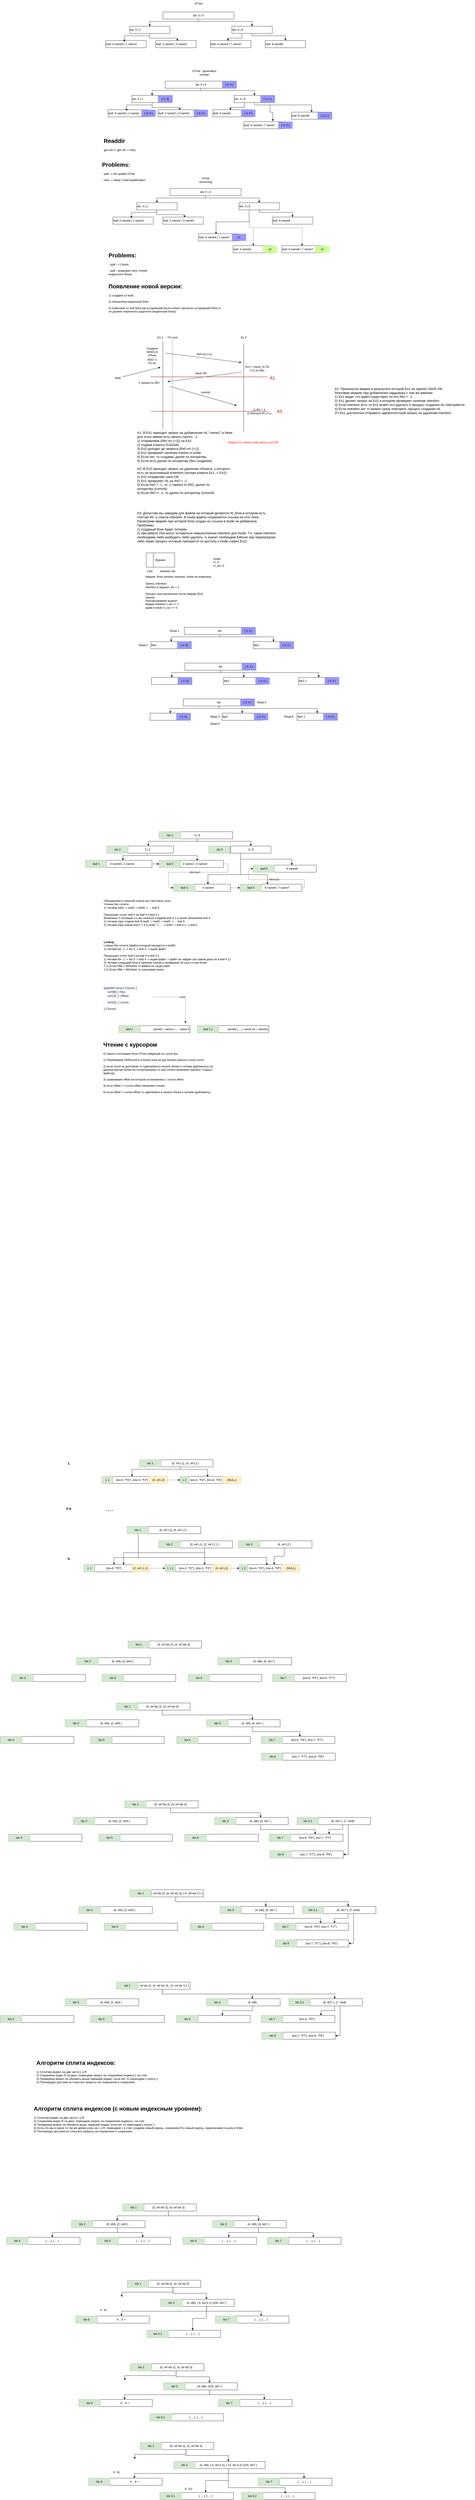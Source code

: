 <mxfile version="26.2.4">
  <diagram name="Страница — 1" id="RW-pO1266FzQhhYjobIq">
    <mxGraphModel dx="2189" dy="759" grid="1" gridSize="10" guides="1" tooltips="1" connect="1" arrows="1" fold="1" page="1" pageScale="1" pageWidth="827" pageHeight="1169" math="0" shadow="0">
      <root>
        <mxCell id="0" />
        <mxCell id="1" parent="0" />
        <mxCell id="mf_PLKOSiDefCwh0_vWu-9" style="edgeStyle=orthogonalEdgeStyle;rounded=0;orthogonalLoop=1;jettySize=auto;html=1;exitX=0.5;exitY=1;exitDx=0;exitDy=0;" parent="1" source="mf_PLKOSiDefCwh0_vWu-2" target="mf_PLKOSiDefCwh0_vWu-3" edge="1">
          <mxGeometry relative="1" as="geometry">
            <Array as="points">
              <mxPoint x="450" y="110" />
              <mxPoint x="245" y="110" />
            </Array>
          </mxGeometry>
        </mxCell>
        <mxCell id="mf_PLKOSiDefCwh0_vWu-10" style="edgeStyle=orthogonalEdgeStyle;rounded=0;orthogonalLoop=1;jettySize=auto;html=1;exitX=0.5;exitY=1;exitDx=0;exitDy=0;entryX=0.5;entryY=0;entryDx=0;entryDy=0;" parent="1" source="mf_PLKOSiDefCwh0_vWu-2" target="mf_PLKOSiDefCwh0_vWu-4" edge="1">
          <mxGeometry relative="1" as="geometry">
            <Array as="points">
              <mxPoint x="450" y="110" />
              <mxPoint x="675" y="110" />
            </Array>
          </mxGeometry>
        </mxCell>
        <mxCell id="mf_PLKOSiDefCwh0_vWu-2" value="idx: 0 | 4" style="rounded=0;whiteSpace=wrap;html=1;align=center;" parent="1" vertex="1">
          <mxGeometry x="300" y="70" width="299" height="30" as="geometry" />
        </mxCell>
        <mxCell id="mf_PLKOSiDefCwh0_vWu-13" style="edgeStyle=orthogonalEdgeStyle;rounded=0;orthogonalLoop=1;jettySize=auto;html=1;exitX=0.5;exitY=1;exitDx=0;exitDy=0;entryX=0.541;entryY=0.067;entryDx=0;entryDy=0;entryPerimeter=0;" parent="1" source="mf_PLKOSiDefCwh0_vWu-3" target="mf_PLKOSiDefCwh0_vWu-6" edge="1">
          <mxGeometry relative="1" as="geometry">
            <mxPoint x="250" y="170" as="sourcePoint" />
            <mxPoint x="360" y="200" as="targetPoint" />
            <Array as="points">
              <mxPoint x="245" y="180" />
              <mxPoint x="361" y="180" />
            </Array>
          </mxGeometry>
        </mxCell>
        <mxCell id="mf_PLKOSiDefCwh0_vWu-3" value="idx: 0 | 2" style="rounded=0;whiteSpace=wrap;html=1;align=left;" parent="1" vertex="1">
          <mxGeometry x="160" y="130" width="170" height="30" as="geometry" />
        </mxCell>
        <mxCell id="mf_PLKOSiDefCwh0_vWu-12" style="edgeStyle=orthogonalEdgeStyle;rounded=0;orthogonalLoop=1;jettySize=auto;html=1;exitX=0.5;exitY=1;exitDx=0;exitDy=0;entryX=0.5;entryY=0;entryDx=0;entryDy=0;" parent="1" source="mf_PLKOSiDefCwh0_vWu-4" target="mf_PLKOSiDefCwh0_vWu-8" edge="1">
          <mxGeometry relative="1" as="geometry">
            <Array as="points">
              <mxPoint x="675" y="170" />
              <mxPoint x="815" y="170" />
            </Array>
          </mxGeometry>
        </mxCell>
        <mxCell id="mf_PLKOSiDefCwh0_vWu-4" value="idx: 4 | 8" style="rounded=0;whiteSpace=wrap;html=1;align=left;" parent="1" vertex="1">
          <mxGeometry x="590" y="130" width="170" height="30" as="geometry" />
        </mxCell>
        <mxCell id="mf_PLKOSiDefCwh0_vWu-5" value="leaf: 0 name0 | 1 name1" style="rounded=0;whiteSpace=wrap;html=1;align=left;" parent="1" vertex="1">
          <mxGeometry x="60" y="190" width="170" height="30" as="geometry" />
        </mxCell>
        <mxCell id="mf_PLKOSiDefCwh0_vWu-6" value="leaf: 2 name2 | 3 name3" style="rounded=0;whiteSpace=wrap;html=1;align=left;" parent="1" vertex="1">
          <mxGeometry x="270" y="190" width="170" height="30" as="geometry" />
        </mxCell>
        <mxCell id="mf_PLKOSiDefCwh0_vWu-7" value="leaf: 4 name4 | 7 name7" style="rounded=0;whiteSpace=wrap;html=1;align=left;" parent="1" vertex="1">
          <mxGeometry x="500" y="190" width="170" height="30" as="geometry" />
        </mxCell>
        <mxCell id="mf_PLKOSiDefCwh0_vWu-8" value="leaf: 8 name8" style="rounded=0;whiteSpace=wrap;html=1;align=left;" parent="1" vertex="1">
          <mxGeometry x="730" y="190" width="170" height="30" as="geometry" />
        </mxCell>
        <mxCell id="mf_PLKOSiDefCwh0_vWu-11" style="edgeStyle=orthogonalEdgeStyle;rounded=0;orthogonalLoop=1;jettySize=auto;html=1;exitX=0.25;exitY=1;exitDx=0;exitDy=0;entryX=0.435;entryY=0.033;entryDx=0;entryDy=0;entryPerimeter=0;" parent="1" source="mf_PLKOSiDefCwh0_vWu-4" target="mf_PLKOSiDefCwh0_vWu-7" edge="1">
          <mxGeometry relative="1" as="geometry" />
        </mxCell>
        <mxCell id="mf_PLKOSiDefCwh0_vWu-14" style="edgeStyle=orthogonalEdgeStyle;rounded=0;orthogonalLoop=1;jettySize=auto;html=1;exitX=0.5;exitY=1;exitDx=0;exitDy=0;entryX=0.459;entryY=0.167;entryDx=0;entryDy=0;entryPerimeter=0;" parent="1" source="mf_PLKOSiDefCwh0_vWu-3" target="mf_PLKOSiDefCwh0_vWu-5" edge="1">
          <mxGeometry relative="1" as="geometry">
            <Array as="points">
              <mxPoint x="245" y="170" />
              <mxPoint x="138" y="170" />
            </Array>
          </mxGeometry>
        </mxCell>
        <mxCell id="mf_PLKOSiDefCwh0_vWu-15" value="HTree" style="text;html=1;align=center;verticalAlign=middle;whiteSpace=wrap;rounded=0;" parent="1" vertex="1">
          <mxGeometry x="419.5" y="20" width="60" height="30" as="geometry" />
        </mxCell>
        <mxCell id="mf_PLKOSiDefCwh0_vWu-16" style="edgeStyle=orthogonalEdgeStyle;rounded=0;orthogonalLoop=1;jettySize=auto;html=1;exitX=0.5;exitY=1;exitDx=0;exitDy=0;" parent="1" source="mf_PLKOSiDefCwh0_vWu-18" target="mf_PLKOSiDefCwh0_vWu-20" edge="1">
          <mxGeometry relative="1" as="geometry">
            <Array as="points">
              <mxPoint x="460" y="400" />
              <mxPoint x="255" y="400" />
            </Array>
          </mxGeometry>
        </mxCell>
        <mxCell id="mf_PLKOSiDefCwh0_vWu-17" style="edgeStyle=orthogonalEdgeStyle;rounded=0;orthogonalLoop=1;jettySize=auto;html=1;exitX=0.5;exitY=1;exitDx=0;exitDy=0;entryX=0.5;entryY=0;entryDx=0;entryDy=0;" parent="1" source="mf_PLKOSiDefCwh0_vWu-18" target="mf_PLKOSiDefCwh0_vWu-22" edge="1">
          <mxGeometry relative="1" as="geometry">
            <Array as="points">
              <mxPoint x="460" y="400" />
              <mxPoint x="685" y="400" />
            </Array>
          </mxGeometry>
        </mxCell>
        <mxCell id="mf_PLKOSiDefCwh0_vWu-18" value="idx: 0 | 4" style="rounded=0;whiteSpace=wrap;html=1;align=center;" parent="1" vertex="1">
          <mxGeometry x="310" y="360" width="299" height="30" as="geometry" />
        </mxCell>
        <mxCell id="mf_PLKOSiDefCwh0_vWu-19" style="edgeStyle=orthogonalEdgeStyle;rounded=0;orthogonalLoop=1;jettySize=auto;html=1;exitX=0.5;exitY=1;exitDx=0;exitDy=0;entryX=0.541;entryY=0.067;entryDx=0;entryDy=0;entryPerimeter=0;" parent="1" source="mf_PLKOSiDefCwh0_vWu-20" target="mf_PLKOSiDefCwh0_vWu-24" edge="1">
          <mxGeometry relative="1" as="geometry">
            <mxPoint x="260" y="460" as="sourcePoint" />
            <mxPoint x="370" y="490" as="targetPoint" />
            <Array as="points">
              <mxPoint x="255" y="470" />
              <mxPoint x="371" y="470" />
            </Array>
          </mxGeometry>
        </mxCell>
        <mxCell id="mf_PLKOSiDefCwh0_vWu-20" value="idx: 0 | 2" style="rounded=0;whiteSpace=wrap;html=1;align=left;" parent="1" vertex="1">
          <mxGeometry x="170" y="420" width="170" height="30" as="geometry" />
        </mxCell>
        <mxCell id="mf_PLKOSiDefCwh0_vWu-21" style="edgeStyle=orthogonalEdgeStyle;rounded=0;orthogonalLoop=1;jettySize=auto;html=1;exitX=0.5;exitY=1;exitDx=0;exitDy=0;entryX=0.5;entryY=0;entryDx=0;entryDy=0;" parent="1" source="mf_PLKOSiDefCwh0_vWu-22" target="mf_PLKOSiDefCwh0_vWu-26" edge="1">
          <mxGeometry relative="1" as="geometry">
            <Array as="points">
              <mxPoint x="685" y="460" />
              <mxPoint x="925" y="460" />
            </Array>
          </mxGeometry>
        </mxCell>
        <mxCell id="mf_PLKOSiDefCwh0_vWu-22" value="idx: 4 | 8" style="rounded=0;whiteSpace=wrap;html=1;align=left;" parent="1" vertex="1">
          <mxGeometry x="600" y="420" width="170" height="30" as="geometry" />
        </mxCell>
        <mxCell id="mf_PLKOSiDefCwh0_vWu-23" value="leaf: 0 name0 | 1 name1" style="rounded=0;whiteSpace=wrap;html=1;align=left;" parent="1" vertex="1">
          <mxGeometry x="70" y="480" width="170" height="30" as="geometry" />
        </mxCell>
        <mxCell id="mf_PLKOSiDefCwh0_vWu-24" value="leaf: 2 name2 | 3 name3" style="rounded=0;whiteSpace=wrap;html=1;align=left;" parent="1" vertex="1">
          <mxGeometry x="280" y="480" width="170" height="30" as="geometry" />
        </mxCell>
        <mxCell id="mf_PLKOSiDefCwh0_vWu-25" value="leaf: 4 name4" style="rounded=0;whiteSpace=wrap;html=1;align=left;" parent="1" vertex="1">
          <mxGeometry x="510" y="480" width="170" height="30" as="geometry" />
        </mxCell>
        <mxCell id="mf_PLKOSiDefCwh0_vWu-26" value="leaf: 8 name8" style="rounded=0;whiteSpace=wrap;html=1;align=left;" parent="1" vertex="1">
          <mxGeometry x="840" y="490" width="170" height="30" as="geometry" />
        </mxCell>
        <mxCell id="mf_PLKOSiDefCwh0_vWu-27" style="edgeStyle=orthogonalEdgeStyle;rounded=0;orthogonalLoop=1;jettySize=auto;html=1;exitX=0.25;exitY=1;exitDx=0;exitDy=0;entryX=0.435;entryY=0.033;entryDx=0;entryDy=0;entryPerimeter=0;" parent="1" source="mf_PLKOSiDefCwh0_vWu-22" target="mf_PLKOSiDefCwh0_vWu-25" edge="1">
          <mxGeometry relative="1" as="geometry" />
        </mxCell>
        <mxCell id="mf_PLKOSiDefCwh0_vWu-28" style="edgeStyle=orthogonalEdgeStyle;rounded=0;orthogonalLoop=1;jettySize=auto;html=1;exitX=0.5;exitY=1;exitDx=0;exitDy=0;entryX=0.459;entryY=0.167;entryDx=0;entryDy=0;entryPerimeter=0;" parent="1" source="mf_PLKOSiDefCwh0_vWu-20" target="mf_PLKOSiDefCwh0_vWu-23" edge="1">
          <mxGeometry relative="1" as="geometry">
            <Array as="points">
              <mxPoint x="255" y="460" />
              <mxPoint x="148" y="460" />
            </Array>
          </mxGeometry>
        </mxCell>
        <mxCell id="mf_PLKOSiDefCwh0_vWu-29" value="HTree - generation number" style="text;html=1;align=center;verticalAlign=middle;whiteSpace=wrap;rounded=0;" parent="1" vertex="1">
          <mxGeometry x="414" y="310" width="120.5" height="30" as="geometry" />
        </mxCell>
        <mxCell id="mf_PLKOSiDefCwh0_vWu-30" value="{ 3; 4 }" style="text;html=1;align=center;verticalAlign=middle;whiteSpace=wrap;rounded=0;fillColor=#9999FF;" parent="1" vertex="1">
          <mxGeometry x="549" y="360" width="60" height="30" as="geometry" />
        </mxCell>
        <mxCell id="mf_PLKOSiDefCwh0_vWu-31" value="{ 3; 4 }" style="text;html=1;align=center;verticalAlign=middle;whiteSpace=wrap;rounded=0;fillColor=#9999FF;" parent="1" vertex="1">
          <mxGeometry x="710" y="420" width="60" height="30" as="geometry" />
        </mxCell>
        <mxCell id="mf_PLKOSiDefCwh0_vWu-32" value="{ 3; 3}" style="text;html=1;align=center;verticalAlign=middle;whiteSpace=wrap;rounded=0;fillColor=#9999FF;" parent="1" vertex="1">
          <mxGeometry x="280" y="420" width="60" height="30" as="geometry" />
        </mxCell>
        <mxCell id="mf_PLKOSiDefCwh0_vWu-33" value="{ 3; 0 }" style="text;html=1;align=center;verticalAlign=middle;whiteSpace=wrap;rounded=0;fillColor=#9999FF;" parent="1" vertex="1">
          <mxGeometry x="210" y="480" width="60" height="30" as="geometry" />
        </mxCell>
        <mxCell id="mf_PLKOSiDefCwh0_vWu-35" value="{ 3; 0 }" style="text;html=1;align=center;verticalAlign=middle;whiteSpace=wrap;rounded=0;fillColor=#9999FF;" parent="1" vertex="1">
          <mxGeometry x="429.5" y="480" width="60" height="30" as="geometry" />
        </mxCell>
        <mxCell id="mf_PLKOSiDefCwh0_vWu-37" value="{ 3; 0 }" style="text;html=1;align=center;verticalAlign=middle;whiteSpace=wrap;rounded=0;fillColor=#9999FF;" parent="1" vertex="1">
          <mxGeometry x="950" y="490" width="60" height="30" as="geometry" />
        </mxCell>
        <mxCell id="mf_PLKOSiDefCwh0_vWu-38" value="&lt;h1 style=&quot;margin-top: 0px;&quot;&gt;Readdir&lt;/h1&gt;&lt;div&gt;gen idx != gen lef -&amp;gt; retry&lt;/div&gt;&lt;div&gt;&lt;br&gt;&lt;/div&gt;&lt;p&gt;&lt;br&gt;&lt;/p&gt;" style="text;html=1;whiteSpace=wrap;overflow=hidden;rounded=0;" parent="1" vertex="1">
          <mxGeometry x="50" y="590" width="180" height="120" as="geometry" />
        </mxCell>
        <mxCell id="mf_PLKOSiDefCwh0_vWu-40" value="leaf: 6 name6 | 7 name7" style="rounded=0;whiteSpace=wrap;html=1;align=left;" parent="1" vertex="1">
          <mxGeometry x="640" y="530" width="170" height="30" as="geometry" />
        </mxCell>
        <mxCell id="mf_PLKOSiDefCwh0_vWu-42" style="edgeStyle=orthogonalEdgeStyle;rounded=0;orthogonalLoop=1;jettySize=auto;html=1;exitX=0.5;exitY=1;exitDx=0;exitDy=0;entryX=0.718;entryY=-0.067;entryDx=0;entryDy=0;entryPerimeter=0;" parent="1" source="mf_PLKOSiDefCwh0_vWu-22" target="mf_PLKOSiDefCwh0_vWu-40" edge="1">
          <mxGeometry relative="1" as="geometry">
            <Array as="points">
              <mxPoint x="685" y="460" />
              <mxPoint x="750" y="460" />
              <mxPoint x="750" y="490" />
              <mxPoint x="762" y="490" />
            </Array>
          </mxGeometry>
        </mxCell>
        <mxCell id="mf_PLKOSiDefCwh0_vWu-43" value="&lt;h1 style=&quot;margin-top: 0px;&quot;&gt;Problems:&lt;/h1&gt;&lt;div&gt;- split -&amp;gt; full update HTree&lt;/div&gt;&lt;p&gt;- retry -&amp;gt; delay | read amplification&lt;/p&gt;" style="text;html=1;whiteSpace=wrap;overflow=hidden;rounded=0;" parent="1" vertex="1">
          <mxGeometry x="42.5" y="690" width="205" height="120" as="geometry" />
        </mxCell>
        <mxCell id="mf_PLKOSiDefCwh0_vWu-44" style="edgeStyle=orthogonalEdgeStyle;rounded=0;orthogonalLoop=1;jettySize=auto;html=1;exitX=0.5;exitY=1;exitDx=0;exitDy=0;" parent="1" source="mf_PLKOSiDefCwh0_vWu-46" target="mf_PLKOSiDefCwh0_vWu-48" edge="1">
          <mxGeometry relative="1" as="geometry">
            <Array as="points">
              <mxPoint x="480" y="850" />
              <mxPoint x="275" y="850" />
            </Array>
          </mxGeometry>
        </mxCell>
        <mxCell id="mf_PLKOSiDefCwh0_vWu-45" style="edgeStyle=orthogonalEdgeStyle;rounded=0;orthogonalLoop=1;jettySize=auto;html=1;exitX=0.5;exitY=1;exitDx=0;exitDy=0;entryX=0.5;entryY=0;entryDx=0;entryDy=0;" parent="1" source="mf_PLKOSiDefCwh0_vWu-46" target="mf_PLKOSiDefCwh0_vWu-50" edge="1">
          <mxGeometry relative="1" as="geometry">
            <Array as="points">
              <mxPoint x="480" y="850" />
              <mxPoint x="705" y="850" />
            </Array>
          </mxGeometry>
        </mxCell>
        <mxCell id="mf_PLKOSiDefCwh0_vWu-46" value="idx: 0 | 4" style="rounded=0;whiteSpace=wrap;html=1;align=center;" parent="1" vertex="1">
          <mxGeometry x="330" y="810" width="299" height="30" as="geometry" />
        </mxCell>
        <mxCell id="mf_PLKOSiDefCwh0_vWu-47" style="edgeStyle=orthogonalEdgeStyle;rounded=0;orthogonalLoop=1;jettySize=auto;html=1;exitX=0.5;exitY=1;exitDx=0;exitDy=0;entryX=0.541;entryY=0.067;entryDx=0;entryDy=0;entryPerimeter=0;" parent="1" source="mf_PLKOSiDefCwh0_vWu-48" target="mf_PLKOSiDefCwh0_vWu-52" edge="1">
          <mxGeometry relative="1" as="geometry">
            <mxPoint x="280" y="910" as="sourcePoint" />
            <mxPoint x="390" y="940" as="targetPoint" />
            <Array as="points">
              <mxPoint x="275" y="920" />
              <mxPoint x="391" y="920" />
            </Array>
          </mxGeometry>
        </mxCell>
        <mxCell id="mf_PLKOSiDefCwh0_vWu-48" value="idx: 0 | 2" style="rounded=0;whiteSpace=wrap;html=1;align=left;" parent="1" vertex="1">
          <mxGeometry x="190" y="870" width="170" height="30" as="geometry" />
        </mxCell>
        <mxCell id="mf_PLKOSiDefCwh0_vWu-49" style="edgeStyle=orthogonalEdgeStyle;rounded=0;orthogonalLoop=1;jettySize=auto;html=1;exitX=0.5;exitY=1;exitDx=0;exitDy=0;entryX=0.5;entryY=0;entryDx=0;entryDy=0;" parent="1" source="mf_PLKOSiDefCwh0_vWu-50" target="mf_PLKOSiDefCwh0_vWu-54" edge="1">
          <mxGeometry relative="1" as="geometry">
            <Array as="points">
              <mxPoint x="705" y="910" />
              <mxPoint x="845" y="910" />
            </Array>
          </mxGeometry>
        </mxCell>
        <mxCell id="mf_PLKOSiDefCwh0_vWu-61" style="edgeStyle=orthogonalEdgeStyle;rounded=0;orthogonalLoop=1;jettySize=auto;html=1;exitX=0.25;exitY=1;exitDx=0;exitDy=0;entryX=0.5;entryY=0;entryDx=0;entryDy=0;dashed=1;" parent="1" source="mf_PLKOSiDefCwh0_vWu-50" target="mf_PLKOSiDefCwh0_vWu-59" edge="1">
          <mxGeometry relative="1" as="geometry" />
        </mxCell>
        <mxCell id="mf_PLKOSiDefCwh0_vWu-62" style="edgeStyle=orthogonalEdgeStyle;rounded=0;orthogonalLoop=1;jettySize=auto;html=1;exitX=0.25;exitY=1;exitDx=0;exitDy=0;entryX=0.5;entryY=0;entryDx=0;entryDy=0;dashed=1;" parent="1" source="mf_PLKOSiDefCwh0_vWu-50" target="mf_PLKOSiDefCwh0_vWu-58" edge="1">
          <mxGeometry relative="1" as="geometry" />
        </mxCell>
        <mxCell id="mf_PLKOSiDefCwh0_vWu-50" value="idx: 4 | 8" style="rounded=0;whiteSpace=wrap;html=1;align=left;" parent="1" vertex="1">
          <mxGeometry x="620" y="870" width="170" height="30" as="geometry" />
        </mxCell>
        <mxCell id="mf_PLKOSiDefCwh0_vWu-51" value="leaf: 0 name0 | 1 name1" style="rounded=0;whiteSpace=wrap;html=1;align=left;" parent="1" vertex="1">
          <mxGeometry x="90" y="930" width="170" height="30" as="geometry" />
        </mxCell>
        <mxCell id="mf_PLKOSiDefCwh0_vWu-52" value="leaf: 2 name2 | 3 name3" style="rounded=0;whiteSpace=wrap;html=1;align=left;" parent="1" vertex="1">
          <mxGeometry x="300" y="930" width="170" height="30" as="geometry" />
        </mxCell>
        <mxCell id="mf_PLKOSiDefCwh0_vWu-53" value="leaf: 4 name4 | 7 name7" style="rounded=0;whiteSpace=wrap;html=1;align=left;" parent="1" vertex="1">
          <mxGeometry x="449.5" y="1000" width="170" height="30" as="geometry" />
        </mxCell>
        <mxCell id="mf_PLKOSiDefCwh0_vWu-54" value="leaf: 8 name8" style="rounded=0;whiteSpace=wrap;html=1;align=left;" parent="1" vertex="1">
          <mxGeometry x="760" y="930" width="170" height="30" as="geometry" />
        </mxCell>
        <mxCell id="mf_PLKOSiDefCwh0_vWu-55" style="edgeStyle=orthogonalEdgeStyle;rounded=0;orthogonalLoop=1;jettySize=auto;html=1;exitX=0.25;exitY=1;exitDx=0;exitDy=0;entryX=0.435;entryY=0.033;entryDx=0;entryDy=0;entryPerimeter=0;" parent="1" source="mf_PLKOSiDefCwh0_vWu-50" target="mf_PLKOSiDefCwh0_vWu-53" edge="1">
          <mxGeometry relative="1" as="geometry" />
        </mxCell>
        <mxCell id="mf_PLKOSiDefCwh0_vWu-56" style="edgeStyle=orthogonalEdgeStyle;rounded=0;orthogonalLoop=1;jettySize=auto;html=1;exitX=0.5;exitY=1;exitDx=0;exitDy=0;entryX=0.459;entryY=0.167;entryDx=0;entryDy=0;entryPerimeter=0;" parent="1" source="mf_PLKOSiDefCwh0_vWu-48" target="mf_PLKOSiDefCwh0_vWu-51" edge="1">
          <mxGeometry relative="1" as="geometry">
            <Array as="points">
              <mxPoint x="275" y="910" />
              <mxPoint x="168" y="910" />
            </Array>
          </mxGeometry>
        </mxCell>
        <mxCell id="mf_PLKOSiDefCwh0_vWu-57" value="HTree versioning" style="text;html=1;align=center;verticalAlign=middle;whiteSpace=wrap;rounded=0;" parent="1" vertex="1">
          <mxGeometry x="449.5" y="760" width="60" height="30" as="geometry" />
        </mxCell>
        <mxCell id="mf_PLKOSiDefCwh0_vWu-58" value="leaf: 6 name6 | 7 name7" style="rounded=0;whiteSpace=wrap;html=1;align=left;" parent="1" vertex="1">
          <mxGeometry x="800" y="1050" width="170" height="30" as="geometry" />
        </mxCell>
        <mxCell id="mf_PLKOSiDefCwh0_vWu-59" value="leaf: 4 name4" style="rounded=0;whiteSpace=wrap;html=1;align=left;" parent="1" vertex="1">
          <mxGeometry x="595" y="1050" width="170" height="30" as="geometry" />
        </mxCell>
        <mxCell id="mf_PLKOSiDefCwh0_vWu-63" value="v1" style="text;html=1;align=center;verticalAlign=middle;whiteSpace=wrap;rounded=0;fillColor=#9999FF;" parent="1" vertex="1">
          <mxGeometry x="590" y="1000" width="60" height="30" as="geometry" />
        </mxCell>
        <mxCell id="mf_PLKOSiDefCwh0_vWu-64" value="v2" style="text;html=1;align=center;verticalAlign=middle;whiteSpace=wrap;rounded=0;fillColor=#CCFF99;" parent="1" vertex="1">
          <mxGeometry x="720" y="1050" width="60" height="30" as="geometry" />
        </mxCell>
        <mxCell id="mf_PLKOSiDefCwh0_vWu-66" value="v2" style="text;html=1;align=center;verticalAlign=middle;whiteSpace=wrap;rounded=0;fillColor=#CCFF99;" parent="1" vertex="1">
          <mxGeometry x="940" y="1050" width="60" height="30" as="geometry" />
        </mxCell>
        <mxCell id="mf_PLKOSiDefCwh0_vWu-67" value="&lt;h1 style=&quot;margin-top: 0px;&quot;&gt;Problems:&lt;/h1&gt;&lt;div&gt;-&amp;nbsp;&lt;span style=&quot;background-color: transparent; color: light-dark(rgb(0, 0, 0), rgb(255, 255, 255));&quot;&gt;split -&amp;nbsp;&lt;/span&gt;&lt;span style=&quot;background-color: transparent; color: light-dark(rgb(0, 0, 0), rgb(255, 255, 255));&quot;&gt;+1 block&lt;/span&gt;&lt;/div&gt;&lt;p&gt;-&amp;nbsp;&lt;span style=&quot;background-color: transparent; color: light-dark(rgb(0, 0, 0), rgb(255, 255, 255));&quot;&gt;split - возможен&amp;nbsp;&lt;/span&gt;&lt;span style=&quot;background-color: transparent; color: light-dark(rgb(0, 0, 0), rgb(255, 255, 255));&quot;&gt;retry чтения индексного блока&lt;/span&gt;&lt;/p&gt;" style="text;html=1;whiteSpace=wrap;overflow=hidden;rounded=0;" parent="1" vertex="1">
          <mxGeometry x="70" y="1070" width="205" height="120" as="geometry" />
        </mxCell>
        <mxCell id="mf_PLKOSiDefCwh0_vWu-69" value="&lt;h1 style=&quot;margin-top: 0px;&quot;&gt;Появление новой версии:&lt;/h1&gt;&lt;p&gt;1) создаем v2 leafs&lt;/p&gt;&lt;p&gt;2) обновляем индексный блок&lt;/p&gt;&lt;p&gt;3) помечаем v1 leaf блок как устаревший (если клиент прочитал устаревший блок то он должен перечитать родителя (индексный блок))&lt;/p&gt;" style="text;html=1;whiteSpace=wrap;overflow=hidden;rounded=0;" parent="1" vertex="1">
          <mxGeometry x="70" y="1200" width="480" height="190" as="geometry" />
        </mxCell>
        <mxCell id="04HmaOA_3xTZ1o9605H1-1" value="" style="endArrow=none;html=1;rounded=0;" parent="1" edge="1">
          <mxGeometry width="50" height="50" relative="1" as="geometry">
            <mxPoint x="300" y="1820" as="sourcePoint" />
            <mxPoint x="300" y="1450" as="targetPoint" />
          </mxGeometry>
        </mxCell>
        <mxCell id="04HmaOA_3xTZ1o9605H1-2" value="" style="endArrow=none;html=1;rounded=0;" parent="1" edge="1">
          <mxGeometry width="50" height="50" relative="1" as="geometry">
            <mxPoint x="640" y="1830" as="sourcePoint" />
            <mxPoint x="640" y="1460" as="targetPoint" />
          </mxGeometry>
        </mxCell>
        <mxCell id="04HmaOA_3xTZ1o9605H1-4" value="Ex 1" style="text;html=1;align=center;verticalAlign=middle;whiteSpace=wrap;rounded=0;" parent="1" vertex="1">
          <mxGeometry x="260" y="1420" width="60" height="30" as="geometry" />
        </mxCell>
        <mxCell id="04HmaOA_3xTZ1o9605H1-5" value="Ex 2" style="text;html=1;align=center;verticalAlign=middle;whiteSpace=wrap;rounded=0;" parent="1" vertex="1">
          <mxGeometry x="610" y="1420" width="60" height="30" as="geometry" />
        </mxCell>
        <mxCell id="04HmaOA_3xTZ1o9605H1-6" value="" style="endArrow=classic;html=1;rounded=0;" parent="1" edge="1">
          <mxGeometry width="50" height="50" relative="1" as="geometry">
            <mxPoint x="310" y="1500" as="sourcePoint" />
            <mxPoint x="630" y="1540" as="targetPoint" />
          </mxGeometry>
        </mxCell>
        <mxCell id="04HmaOA_3xTZ1o9605H1-7" value="Ref cnt {+1}" style="text;html=1;align=center;verticalAlign=middle;whiteSpace=wrap;rounded=0;" parent="1" vertex="1">
          <mxGeometry x="396.75" y="1490" width="155" height="30" as="geometry" />
        </mxCell>
        <mxCell id="04HmaOA_3xTZ1o9605H1-8" value="Создали запись в HTree" style="text;html=1;align=center;verticalAlign=middle;whiteSpace=wrap;rounded=0;" parent="1" vertex="1">
          <mxGeometry x="225" y="1480" width="60" height="30" as="geometry" />
        </mxCell>
        <mxCell id="04HmaOA_3xTZ1o9605H1-9" value="Ex1 + name_hl: Rc (+1) on disc&amp;nbsp;" style="text;html=1;align=center;verticalAlign=middle;whiteSpace=wrap;rounded=0;" parent="1" vertex="1">
          <mxGeometry x="640" y="1550" width="115" height="30" as="geometry" />
        </mxCell>
        <mxCell id="04HmaOA_3xTZ1o9605H1-10" value="" style="endArrow=classic;html=1;rounded=0;" parent="1" edge="1">
          <mxGeometry width="50" height="50" relative="1" as="geometry">
            <mxPoint x="630" y="1580" as="sourcePoint" />
            <mxPoint x="320" y="1620" as="targetPoint" />
          </mxGeometry>
        </mxCell>
        <mxCell id="04HmaOA_3xTZ1o9605H1-11" value="Save OK" style="text;html=1;align=center;verticalAlign=middle;whiteSpace=wrap;rounded=0;" parent="1" vertex="1">
          <mxGeometry x="429.5" y="1570" width="60" height="30" as="geometry" />
        </mxCell>
        <mxCell id="04HmaOA_3xTZ1o9605H1-13" value="" style="endArrow=classic;html=1;rounded=0;" parent="1" edge="1">
          <mxGeometry width="50" height="50" relative="1" as="geometry">
            <mxPoint x="330" y="1640" as="sourcePoint" />
            <mxPoint x="610" y="1720" as="targetPoint" />
          </mxGeometry>
        </mxCell>
        <mxCell id="04HmaOA_3xTZ1o9605H1-14" value="-1 replace to INO" style="text;html=1;align=center;verticalAlign=middle;whiteSpace=wrap;rounded=0;" parent="1" vertex="1">
          <mxGeometry x="190" y="1610" width="100" height="30" as="geometry" />
        </mxCell>
        <mxCell id="04HmaOA_3xTZ1o9605H1-15" value="commit" style="text;html=1;align=center;verticalAlign=middle;whiteSpace=wrap;rounded=0;" parent="1" vertex="1">
          <mxGeometry x="450" y="1650" width="60" height="30" as="geometry" />
        </mxCell>
        <mxCell id="04HmaOA_3xTZ1o9605H1-16" value="1) RC + 1&lt;div&gt;2) Remove Rc (+1)&lt;/div&gt;" style="text;html=1;align=center;verticalAlign=middle;whiteSpace=wrap;rounded=0;" parent="1" vertex="1">
          <mxGeometry x="640" y="1700" width="130" height="90" as="geometry" />
        </mxCell>
        <mxCell id="04HmaOA_3xTZ1o9605H1-19" value="" style="endArrow=none;html=1;rounded=0;fillColor=#f8cecc;strokeColor=#b85450;strokeWidth=2;" parent="1" edge="1">
          <mxGeometry width="50" height="50" relative="1" as="geometry">
            <mxPoint x="740" y="1600" as="sourcePoint" />
            <mxPoint x="249" y="1600" as="targetPoint" />
          </mxGeometry>
        </mxCell>
        <mxCell id="04HmaOA_3xTZ1o9605H1-20" value="" style="endArrow=none;html=1;rounded=0;fillColor=#f8cecc;strokeColor=#b85450;strokeWidth=2;" parent="1" edge="1">
          <mxGeometry width="50" height="50" relative="1" as="geometry">
            <mxPoint x="741" y="1744.5" as="sourcePoint" />
            <mxPoint x="250" y="1744.5" as="targetPoint" />
          </mxGeometry>
        </mxCell>
        <mxCell id="BeQctFbGjYON3i-OoHZe-1" value="A1" style="text;html=1;align=center;verticalAlign=middle;whiteSpace=wrap;rounded=0;strokeWidth=3;fontSize=18;fontColor=light-dark(#e90101, #ededed);" parent="1" vertex="1">
          <mxGeometry x="730" y="1590" width="60" height="30" as="geometry" />
        </mxCell>
        <mxCell id="BeQctFbGjYON3i-OoHZe-2" value="A3" style="text;html=1;align=center;verticalAlign=middle;whiteSpace=wrap;rounded=0;strokeWidth=3;fontSize=18;fontColor=light-dark(#e90101, #ededed);" parent="1" vertex="1">
          <mxGeometry x="760" y="1730" width="60" height="30" as="geometry" />
        </mxCell>
        <mxCell id="BeQctFbGjYON3i-OoHZe-3" value="&lt;font style=&quot;font-size: 14px;&quot;&gt;A1: Произошла авария в результате которой Ex1 не принял SAVE OK.&lt;/font&gt;&lt;div&gt;&lt;font style=&quot;font-size: 14px;&quot;&gt;Резолвим аварию при добавления хардлинка с тем же именем:&lt;br&gt;1) Ex1 видит что файл существует но его INO = -1.&lt;/font&gt;&lt;/div&gt;&lt;div&gt;&lt;font style=&quot;font-size: 14px;&quot;&gt;2) Ex1 делает запрос на Ex2 в котором проверяет наличие intention&lt;/font&gt;&lt;/div&gt;&lt;div&gt;&lt;font style=&quot;font-size: 14px;&quot;&gt;3) Если intention есть то Ex2 может его удалить и процесс создания HL повторяется&lt;/font&gt;&lt;/div&gt;&lt;div&gt;&lt;font style=&quot;font-size: 14px;&quot;&gt;4) Если intention нет то можно сразу повторять процесс создания HL&lt;/font&gt;&lt;/div&gt;&lt;div&gt;&lt;span style=&quot;font-size: 14px;&quot;&gt;3*) Ex1 достаточно отправить идемпотентный запрос на удаление intention&lt;/span&gt;&lt;/div&gt;" style="text;html=1;align=left;verticalAlign=middle;whiteSpace=wrap;rounded=0;" parent="1" vertex="1">
          <mxGeometry x="1020" y="1630" width="590" height="140" as="geometry" />
        </mxCell>
        <mxCell id="BeQctFbGjYON3i-OoHZe-5" value="&lt;font style=&quot;font-size: 14px;&quot;&gt;A3: Допустим мы заводим для файла на который делается HL блок в котором есть счетчик RC и список intention. В inode файла сохраняется ссылка на этот блок. Расмотрим аварию при которой блок создан но ссылка в inode не добавлена.&lt;/font&gt;&lt;div&gt;&lt;font style=&quot;font-size: 14px;&quot;&gt;Проблемы:&lt;/font&gt;&lt;/div&gt;&lt;div&gt;&lt;font style=&quot;font-size: 14px;&quot;&gt;1) созданый блок будет потерян&lt;/font&gt;&lt;/div&gt;&lt;div&gt;&lt;font style=&quot;font-size: 14px;&quot;&gt;2) при ребуте mds могут оставаться невыполненые intention для inode. Т.к. такие intention необходимо либо разбудить либо удалить. А значит необходим fullscan при перезагрузке либо repair процесс который тригерится по доступу к inode (через Ex2).&lt;/font&gt;&lt;/div&gt;" style="text;html=1;align=left;verticalAlign=middle;whiteSpace=wrap;rounded=0;" parent="1" vertex="1">
          <mxGeometry x="190" y="2160" width="590" height="140" as="geometry" />
        </mxCell>
        <mxCell id="BeQctFbGjYON3i-OoHZe-7" value="" style="endArrow=none;dashed=1;html=1;dashPattern=1 3;strokeWidth=2;rounded=0;" parent="1" edge="1">
          <mxGeometry width="50" height="50" relative="1" as="geometry">
            <mxPoint x="340" y="1820" as="sourcePoint" />
            <mxPoint x="340" y="1450" as="targetPoint" />
          </mxGeometry>
        </mxCell>
        <mxCell id="BeQctFbGjYON3i-OoHZe-8" value="TX cord" style="text;html=1;align=center;verticalAlign=middle;whiteSpace=wrap;rounded=0;" parent="1" vertex="1">
          <mxGeometry x="310" y="1420" width="60" height="30" as="geometry" />
        </mxCell>
        <mxCell id="BeQctFbGjYON3i-OoHZe-9" value="A1: В Ex1 приходит запрос на добавление HL &quot;name1&quot; в htree для этого имени есть запись name1: -1.&lt;div&gt;1) отправляем {&lt;span style=&quot;text-align: center; background-color: transparent; color: light-dark(rgb(0, 0, 0), rgb(255, 255, 255));&quot;&gt;Ref cnt {+1}&lt;/span&gt;&lt;span style=&quot;background-color: transparent; color: light-dark(rgb(0, 0, 0), rgb(255, 255, 255));&quot;&gt;} на Ex2&lt;/span&gt;&lt;/div&gt;&lt;div&gt;&lt;span style=&quot;background-color: transparent; color: light-dark(rgb(0, 0, 0), rgb(255, 255, 255));&quot;&gt;2) отдаем клиенту EAGAIN&lt;/span&gt;&lt;/div&gt;&lt;div&gt;&lt;span style=&quot;background-color: transparent; color: light-dark(rgb(0, 0, 0), rgb(255, 255, 255));&quot;&gt;3) Ex2 доходит до запроса&amp;nbsp;&lt;/span&gt;&lt;span style=&quot;background-color: transparent; color: light-dark(rgb(0, 0, 0), rgb(255, 255, 255));&quot;&gt;{&lt;/span&gt;&lt;span style=&quot;background-color: transparent; color: light-dark(rgb(0, 0, 0), rgb(255, 255, 255)); text-align: center;&quot;&gt;Ref cnt {+1}&lt;/span&gt;&lt;span style=&quot;background-color: transparent; color: light-dark(rgb(0, 0, 0), rgb(255, 255, 255));&quot;&gt;}&lt;/span&gt;&lt;/div&gt;&lt;div&gt;&lt;span style=&quot;background-color: transparent; color: light-dark(rgb(0, 0, 0), rgb(255, 255, 255));&quot;&gt;3) Ex2 проверяет наличие intetion&lt;/span&gt;&lt;span style=&quot;background-color: transparent; color: light-dark(rgb(0, 0, 0), rgb(255, 255, 255));&quot;&gt;&amp;nbsp;в inode&lt;/span&gt;&lt;/div&gt;&lt;div&gt;&lt;span style=&quot;background-color: transparent; color: light-dark(rgb(0, 0, 0), rgb(255, 255, 255));&quot;&gt;4) Если нет, то создаем, далее по алгоритму&lt;/span&gt;&lt;/div&gt;&lt;div&gt;&lt;span style=&quot;background-color: transparent; color: light-dark(rgb(0, 0, 0), rgb(255, 255, 255));&quot;&gt;5) Если есть далее по алгоритму (без создания)&lt;/span&gt;&lt;/div&gt;&lt;div&gt;&lt;span style=&quot;background-color: transparent; color: light-dark(rgb(0, 0, 0), rgb(255, 255, 255));&quot;&gt;&lt;br&gt;&lt;/span&gt;&lt;/div&gt;&lt;div&gt;A2: В Ex2 приходит запрос на удаление объекта, у которого есть не выполненый entention (потеря комита Ex1 -&amp;gt; Ex2):&lt;/div&gt;&lt;div&gt;1) Ex2 отправляет save OK&lt;/div&gt;&lt;div&gt;2) Ex1 проверяет HL на INO = -1&lt;/div&gt;&lt;div&gt;3) Если INO = -1, то -1 replace to INO, далее по алгоритму&amp;nbsp;&lt;span style=&quot;background-color: transparent; color: light-dark(rgb(0, 0, 0), rgb(255, 255, 255));&quot;&gt;(commit)&lt;/span&gt;&lt;/div&gt;&lt;div&gt;4) Eсли INO != -1, то далее по алгоритму (commit)&lt;/div&gt;" style="text;html=1;align=left;verticalAlign=middle;whiteSpace=wrap;rounded=0;fontSize=14;" parent="1" vertex="1">
          <mxGeometry x="190" y="1820" width="410" height="280" as="geometry" />
        </mxCell>
        <mxCell id="BeQctFbGjYON3i-OoHZe-10" value="ADD -1 TO HL" style="text;html=1;align=center;verticalAlign=middle;whiteSpace=wrap;rounded=0;" parent="1" vertex="1">
          <mxGeometry x="225" y="1520" width="60" height="30" as="geometry" />
        </mxCell>
        <mxCell id="BeQctFbGjYON3i-OoHZe-11" value="Maybe Ex1 intetion leak before next OP" style="text;html=1;align=center;verticalAlign=middle;whiteSpace=wrap;rounded=0;fontColor=#FF0A0A;" parent="1" vertex="1">
          <mxGeometry x="570" y="1860" width="220" height="30" as="geometry" />
        </mxCell>
        <mxCell id="BeQctFbGjYON3i-OoHZe-12" value="" style="endArrow=classic;html=1;rounded=0;" parent="1" edge="1">
          <mxGeometry width="50" height="50" relative="1" as="geometry">
            <mxPoint x="130" y="1600" as="sourcePoint" />
            <mxPoint x="290" y="1560" as="targetPoint" />
          </mxGeometry>
        </mxCell>
        <mxCell id="BeQctFbGjYON3i-OoHZe-13" value="Yeild" style="text;html=1;align=center;verticalAlign=middle;whiteSpace=wrap;rounded=0;" parent="1" vertex="1">
          <mxGeometry x="80" y="1590" width="60" height="30" as="geometry" />
        </mxCell>
        <mxCell id="BeQctFbGjYON3i-OoHZe-17" value="Журнал" style="rounded=0;whiteSpace=wrap;html=1;" parent="1" vertex="1">
          <mxGeometry x="230" y="2338" width="120" height="60" as="geometry" />
        </mxCell>
        <mxCell id="BeQctFbGjYON3i-OoHZe-18" value="" style="rounded=0;whiteSpace=wrap;html=1;" parent="1" vertex="1">
          <mxGeometry x="230" y="2338" width="30" height="60" as="geometry" />
        </mxCell>
        <mxCell id="BeQctFbGjYON3i-OoHZe-19" value="LSN" style="text;html=1;align=center;verticalAlign=middle;whiteSpace=wrap;rounded=0;" parent="1" vertex="1">
          <mxGeometry x="215" y="2400" width="60" height="30" as="geometry" />
        </mxCell>
        <mxCell id="BeQctFbGjYON3i-OoHZe-20" value="&lt;div style=&quot;&quot;&gt;&lt;span style=&quot;background-color: transparent; color: light-dark(rgb(0, 0, 0), rgb(255, 255, 255));&quot;&gt;Inode:&lt;/span&gt;&lt;/div&gt;&lt;div style=&quot;&quot;&gt;&lt;span style=&quot;background-color: transparent; color: light-dark(rgb(0, 0, 0), rgb(255, 255, 255));&quot;&gt;rc: 0&lt;/span&gt;&lt;/div&gt;&lt;div style=&quot;&quot;&gt;rc_lsn: 0&lt;/div&gt;&lt;div&gt;&lt;br&gt;&lt;/div&gt;" style="text;html=1;align=left;verticalAlign=middle;whiteSpace=wrap;rounded=0;" parent="1" vertex="1">
          <mxGeometry x="510" y="2338" width="320" height="92" as="geometry" />
        </mxCell>
        <mxCell id="BeQctFbGjYON3i-OoHZe-21" value="Intention list" style="text;html=1;align=center;verticalAlign=middle;whiteSpace=wrap;rounded=0;" parent="1" vertex="1">
          <mxGeometry x="275" y="2400" width="90" height="30" as="geometry" />
        </mxCell>
        <mxCell id="BeQctFbGjYON3i-OoHZe-23" value="Авария: блок inеntion записан, inode не изменена&lt;div&gt;&lt;br&gt;&lt;/div&gt;&lt;div&gt;Запись intention:&lt;/div&gt;&lt;div&gt;intention в журнал, lsn = 1&lt;/div&gt;&lt;div&gt;&lt;br&gt;&lt;/div&gt;&lt;div&gt;Процесс востановления после аварии (Ex2 reboot):&lt;/div&gt;&lt;div&gt;Просматриваем журнал&lt;/div&gt;&lt;div&gt;Видим intention с lsn == 1&lt;/div&gt;&lt;div&gt;идем в inode rc_lsn == 0&lt;/div&gt;&lt;div&gt;&lt;br&gt;&lt;/div&gt;" style="text;html=1;align=left;verticalAlign=middle;whiteSpace=wrap;rounded=0;" parent="1" vertex="1">
          <mxGeometry x="225" y="2440" width="285" height="140" as="geometry" />
        </mxCell>
        <mxCell id="io7rObgqiktNB00ZLA3A-1" value="{ 4; 0 }" style="text;html=1;align=center;verticalAlign=middle;whiteSpace=wrap;rounded=0;fillColor=#9999FF;" parent="1" vertex="1">
          <mxGeometry x="785" y="530" width="60" height="30" as="geometry" />
        </mxCell>
        <mxCell id="io7rObgqiktNB00ZLA3A-2" value="{ 4; 0 }" style="text;html=1;align=center;verticalAlign=middle;whiteSpace=wrap;rounded=0;fillColor=#9999FF;" parent="1" vertex="1">
          <mxGeometry x="629" y="480" width="60" height="30" as="geometry" />
        </mxCell>
        <mxCell id="MJ5-J80cCLJe8jQIAeMC-1" style="edgeStyle=orthogonalEdgeStyle;rounded=0;orthogonalLoop=1;jettySize=auto;html=1;exitX=0.5;exitY=1;exitDx=0;exitDy=0;" parent="1" source="MJ5-J80cCLJe8jQIAeMC-3" target="MJ5-J80cCLJe8jQIAeMC-5" edge="1">
          <mxGeometry relative="1" as="geometry">
            <Array as="points">
              <mxPoint x="540" y="2690" />
              <mxPoint x="335" y="2690" />
            </Array>
          </mxGeometry>
        </mxCell>
        <mxCell id="MJ5-J80cCLJe8jQIAeMC-2" style="edgeStyle=orthogonalEdgeStyle;rounded=0;orthogonalLoop=1;jettySize=auto;html=1;exitX=0.5;exitY=1;exitDx=0;exitDy=0;entryX=0.5;entryY=0;entryDx=0;entryDy=0;" parent="1" source="MJ5-J80cCLJe8jQIAeMC-3" target="MJ5-J80cCLJe8jQIAeMC-7" edge="1">
          <mxGeometry relative="1" as="geometry">
            <Array as="points">
              <mxPoint x="540" y="2690" />
              <mxPoint x="765" y="2690" />
            </Array>
          </mxGeometry>
        </mxCell>
        <mxCell id="MJ5-J80cCLJe8jQIAeMC-3" value="idx" style="rounded=0;whiteSpace=wrap;html=1;align=center;" parent="1" vertex="1">
          <mxGeometry x="390" y="2650" width="299" height="30" as="geometry" />
        </mxCell>
        <mxCell id="MJ5-J80cCLJe8jQIAeMC-5" value="file1" style="rounded=0;whiteSpace=wrap;html=1;align=left;" parent="1" vertex="1">
          <mxGeometry x="250" y="2710" width="170" height="30" as="geometry" />
        </mxCell>
        <mxCell id="MJ5-J80cCLJe8jQIAeMC-7" value="file2" style="rounded=0;whiteSpace=wrap;html=1;align=left;" parent="1" vertex="1">
          <mxGeometry x="680" y="2710" width="170" height="30" as="geometry" />
        </mxCell>
        <mxCell id="MJ5-J80cCLJe8jQIAeMC-14" value="{ 3; 3 }" style="text;html=1;align=center;verticalAlign=middle;whiteSpace=wrap;rounded=0;fillColor=#9999FF;" parent="1" vertex="1">
          <mxGeometry x="629" y="2650" width="60" height="30" as="geometry" />
        </mxCell>
        <mxCell id="MJ5-J80cCLJe8jQIAeMC-15" value="{ 3; 0 }" style="text;html=1;align=center;verticalAlign=middle;whiteSpace=wrap;rounded=0;fillColor=#9999FF;" parent="1" vertex="1">
          <mxGeometry x="790" y="2710" width="60" height="30" as="geometry" />
        </mxCell>
        <mxCell id="MJ5-J80cCLJe8jQIAeMC-16" value="{ 3; 0}" style="text;html=1;align=center;verticalAlign=middle;whiteSpace=wrap;rounded=0;fillColor=#9999FF;" parent="1" vertex="1">
          <mxGeometry x="360" y="2710" width="60" height="30" as="geometry" />
        </mxCell>
        <mxCell id="MJ5-J80cCLJe8jQIAeMC-24" value="Read 2" style="text;html=1;align=center;verticalAlign=middle;whiteSpace=wrap;rounded=0;" parent="1" vertex="1">
          <mxGeometry x="187.5" y="2710" width="60" height="30" as="geometry" />
        </mxCell>
        <mxCell id="MJ5-J80cCLJe8jQIAeMC-25" value="Read 1" style="text;html=1;align=center;verticalAlign=middle;whiteSpace=wrap;rounded=0;" parent="1" vertex="1">
          <mxGeometry x="320" y="2650" width="60" height="30" as="geometry" />
        </mxCell>
        <mxCell id="MJ5-J80cCLJe8jQIAeMC-27" style="edgeStyle=orthogonalEdgeStyle;rounded=0;orthogonalLoop=1;jettySize=auto;html=1;exitX=0.5;exitY=1;exitDx=0;exitDy=0;" parent="1" source="MJ5-J80cCLJe8jQIAeMC-29" target="MJ5-J80cCLJe8jQIAeMC-30" edge="1">
          <mxGeometry relative="1" as="geometry">
            <Array as="points">
              <mxPoint x="542.5" y="2840" />
              <mxPoint x="337.5" y="2840" />
            </Array>
          </mxGeometry>
        </mxCell>
        <mxCell id="MJ5-J80cCLJe8jQIAeMC-28" style="edgeStyle=orthogonalEdgeStyle;rounded=0;orthogonalLoop=1;jettySize=auto;html=1;exitX=0.5;exitY=1;exitDx=0;exitDy=0;entryX=0.5;entryY=0;entryDx=0;entryDy=0;" parent="1" source="MJ5-J80cCLJe8jQIAeMC-29" target="MJ5-J80cCLJe8jQIAeMC-31" edge="1">
          <mxGeometry relative="1" as="geometry">
            <Array as="points">
              <mxPoint x="542" y="2840" />
              <mxPoint x="640" y="2840" />
            </Array>
          </mxGeometry>
        </mxCell>
        <mxCell id="MJ5-J80cCLJe8jQIAeMC-38" style="edgeStyle=orthogonalEdgeStyle;rounded=0;orthogonalLoop=1;jettySize=auto;html=1;exitX=0.5;exitY=1;exitDx=0;exitDy=0;entryX=0.5;entryY=0;entryDx=0;entryDy=0;" parent="1" source="MJ5-J80cCLJe8jQIAeMC-29" target="MJ5-J80cCLJe8jQIAeMC-37" edge="1">
          <mxGeometry relative="1" as="geometry">
            <Array as="points">
              <mxPoint x="542" y="2840" />
              <mxPoint x="955" y="2840" />
            </Array>
          </mxGeometry>
        </mxCell>
        <mxCell id="MJ5-J80cCLJe8jQIAeMC-29" value="idx" style="rounded=0;whiteSpace=wrap;html=1;align=center;" parent="1" vertex="1">
          <mxGeometry x="392.5" y="2800" width="299" height="30" as="geometry" />
        </mxCell>
        <mxCell id="MJ5-J80cCLJe8jQIAeMC-30" value="" style="rounded=0;whiteSpace=wrap;html=1;align=left;" parent="1" vertex="1">
          <mxGeometry x="252.5" y="2860" width="170" height="30" as="geometry" />
        </mxCell>
        <mxCell id="MJ5-J80cCLJe8jQIAeMC-31" value="file2" style="rounded=0;whiteSpace=wrap;html=1;align=left;" parent="1" vertex="1">
          <mxGeometry x="555" y="2860" width="170" height="30" as="geometry" />
        </mxCell>
        <mxCell id="MJ5-J80cCLJe8jQIAeMC-32" value="{ 3; 4 }" style="text;html=1;align=center;verticalAlign=middle;whiteSpace=wrap;rounded=0;fillColor=#9999FF;" parent="1" vertex="1">
          <mxGeometry x="631.5" y="2800" width="60" height="30" as="geometry" />
        </mxCell>
        <mxCell id="MJ5-J80cCLJe8jQIAeMC-33" value="{ 4; 0 }" style="text;html=1;align=center;verticalAlign=middle;whiteSpace=wrap;rounded=0;fillColor=#9999FF;" parent="1" vertex="1">
          <mxGeometry x="689" y="2860" width="60" height="30" as="geometry" />
        </mxCell>
        <mxCell id="MJ5-J80cCLJe8jQIAeMC-34" value="{ 3; 0}" style="text;html=1;align=center;verticalAlign=middle;whiteSpace=wrap;rounded=0;fillColor=#9999FF;" parent="1" vertex="1">
          <mxGeometry x="362.5" y="2860" width="60" height="30" as="geometry" />
        </mxCell>
        <mxCell id="MJ5-J80cCLJe8jQIAeMC-37" value="file2.1" style="rounded=0;whiteSpace=wrap;html=1;align=left;" parent="1" vertex="1">
          <mxGeometry x="870" y="2860" width="170" height="30" as="geometry" />
        </mxCell>
        <mxCell id="MJ5-J80cCLJe8jQIAeMC-40" value="{ 4; 0 }" style="text;html=1;align=center;verticalAlign=middle;whiteSpace=wrap;rounded=0;fillColor=#9999FF;" parent="1" vertex="1">
          <mxGeometry x="980" y="2860" width="60" height="30" as="geometry" />
        </mxCell>
        <mxCell id="MJ5-J80cCLJe8jQIAeMC-41" style="edgeStyle=orthogonalEdgeStyle;rounded=0;orthogonalLoop=1;jettySize=auto;html=1;exitX=0.5;exitY=1;exitDx=0;exitDy=0;" parent="1" source="MJ5-J80cCLJe8jQIAeMC-44" target="MJ5-J80cCLJe8jQIAeMC-45" edge="1">
          <mxGeometry relative="1" as="geometry">
            <Array as="points">
              <mxPoint x="536.25" y="2990" />
              <mxPoint x="331.25" y="2990" />
            </Array>
          </mxGeometry>
        </mxCell>
        <mxCell id="MJ5-J80cCLJe8jQIAeMC-42" style="edgeStyle=orthogonalEdgeStyle;rounded=0;orthogonalLoop=1;jettySize=auto;html=1;exitX=0.5;exitY=1;exitDx=0;exitDy=0;entryX=0.5;entryY=0;entryDx=0;entryDy=0;" parent="1" source="MJ5-J80cCLJe8jQIAeMC-44" target="MJ5-J80cCLJe8jQIAeMC-46" edge="1">
          <mxGeometry relative="1" as="geometry">
            <Array as="points">
              <mxPoint x="535.75" y="2990" />
              <mxPoint x="633.75" y="2990" />
            </Array>
          </mxGeometry>
        </mxCell>
        <mxCell id="MJ5-J80cCLJe8jQIAeMC-43" style="edgeStyle=orthogonalEdgeStyle;rounded=0;orthogonalLoop=1;jettySize=auto;html=1;exitX=0.5;exitY=1;exitDx=0;exitDy=0;entryX=0.5;entryY=0;entryDx=0;entryDy=0;" parent="1" source="MJ5-J80cCLJe8jQIAeMC-44" target="MJ5-J80cCLJe8jQIAeMC-50" edge="1">
          <mxGeometry relative="1" as="geometry">
            <Array as="points">
              <mxPoint x="536" y="2990" />
              <mxPoint x="949" y="2990" />
            </Array>
          </mxGeometry>
        </mxCell>
        <mxCell id="MJ5-J80cCLJe8jQIAeMC-44" value="idx" style="rounded=0;whiteSpace=wrap;html=1;align=center;" parent="1" vertex="1">
          <mxGeometry x="386.25" y="2950" width="299" height="30" as="geometry" />
        </mxCell>
        <mxCell id="MJ5-J80cCLJe8jQIAeMC-45" value="" style="rounded=0;whiteSpace=wrap;html=1;align=left;" parent="1" vertex="1">
          <mxGeometry x="246.25" y="3010" width="170" height="30" as="geometry" />
        </mxCell>
        <mxCell id="MJ5-J80cCLJe8jQIAeMC-46" value="file2" style="rounded=0;whiteSpace=wrap;html=1;align=left;" parent="1" vertex="1">
          <mxGeometry x="548.75" y="3010" width="170" height="30" as="geometry" />
        </mxCell>
        <mxCell id="MJ5-J80cCLJe8jQIAeMC-47" value="{ 3; 4 }" style="text;html=1;align=center;verticalAlign=middle;whiteSpace=wrap;rounded=0;fillColor=#9999FF;" parent="1" vertex="1">
          <mxGeometry x="625.25" y="2950" width="60" height="30" as="geometry" />
        </mxCell>
        <mxCell id="MJ5-J80cCLJe8jQIAeMC-48" value="{ 4; 0 }" style="text;html=1;align=center;verticalAlign=middle;whiteSpace=wrap;rounded=0;fillColor=#9999FF;" parent="1" vertex="1">
          <mxGeometry x="682.75" y="3010" width="60" height="30" as="geometry" />
        </mxCell>
        <mxCell id="MJ5-J80cCLJe8jQIAeMC-49" value="{ 3; 0}" style="text;html=1;align=center;verticalAlign=middle;whiteSpace=wrap;rounded=0;fillColor=#9999FF;" parent="1" vertex="1">
          <mxGeometry x="356.25" y="3010" width="60" height="30" as="geometry" />
        </mxCell>
        <mxCell id="MJ5-J80cCLJe8jQIAeMC-50" value="file2.1" style="rounded=0;whiteSpace=wrap;html=1;align=left;" parent="1" vertex="1">
          <mxGeometry x="863.75" y="3010" width="170" height="30" as="geometry" />
        </mxCell>
        <mxCell id="MJ5-J80cCLJe8jQIAeMC-51" value="{ 4; 0 }" style="text;html=1;align=center;verticalAlign=middle;whiteSpace=wrap;rounded=0;fillColor=#9999FF;" parent="1" vertex="1">
          <mxGeometry x="973.75" y="3010" width="60" height="30" as="geometry" />
        </mxCell>
        <mxCell id="MJ5-J80cCLJe8jQIAeMC-52" value="Read 3" style="text;html=1;align=center;verticalAlign=middle;whiteSpace=wrap;rounded=0;" parent="1" vertex="1">
          <mxGeometry x="488.75" y="3010" width="60" height="30" as="geometry" />
        </mxCell>
        <mxCell id="MJ5-J80cCLJe8jQIAeMC-53" value="Read 4" style="text;html=1;align=center;verticalAlign=middle;whiteSpace=wrap;rounded=0;" parent="1" vertex="1">
          <mxGeometry x="685.25" y="2950" width="60" height="30" as="geometry" />
        </mxCell>
        <mxCell id="MJ5-J80cCLJe8jQIAeMC-54" value="Read 5" style="text;html=1;align=center;verticalAlign=middle;whiteSpace=wrap;rounded=0;" parent="1" vertex="1">
          <mxGeometry x="490" y="3040" width="60" height="30" as="geometry" />
        </mxCell>
        <mxCell id="MJ5-J80cCLJe8jQIAeMC-55" value="Read 6" style="text;html=1;align=center;verticalAlign=middle;whiteSpace=wrap;rounded=0;" parent="1" vertex="1">
          <mxGeometry x="800" y="3010" width="60" height="30" as="geometry" />
        </mxCell>
        <mxCell id="BSGlOFfNUsuVt6koS_C1-1" style="edgeStyle=orthogonalEdgeStyle;rounded=0;orthogonalLoop=1;jettySize=auto;html=1;exitX=0.5;exitY=1;exitDx=0;exitDy=0;" parent="1" source="BSGlOFfNUsuVt6koS_C1-3" target="BSGlOFfNUsuVt6koS_C1-5" edge="1">
          <mxGeometry relative="1" as="geometry">
            <Array as="points">
              <mxPoint x="444.5" y="3547" />
              <mxPoint x="239.5" y="3547" />
            </Array>
          </mxGeometry>
        </mxCell>
        <mxCell id="BSGlOFfNUsuVt6koS_C1-2" style="edgeStyle=orthogonalEdgeStyle;rounded=0;orthogonalLoop=1;jettySize=auto;html=1;exitX=0.5;exitY=1;exitDx=0;exitDy=0;entryX=0.5;entryY=0;entryDx=0;entryDy=0;" parent="1" source="BSGlOFfNUsuVt6koS_C1-3" target="BSGlOFfNUsuVt6koS_C1-8" edge="1">
          <mxGeometry relative="1" as="geometry">
            <Array as="points">
              <mxPoint x="444.5" y="3547" />
              <mxPoint x="669.5" y="3547" />
            </Array>
          </mxGeometry>
        </mxCell>
        <mxCell id="BSGlOFfNUsuVt6koS_C1-3" value="0 | 4" style="rounded=0;whiteSpace=wrap;html=1;align=center;" parent="1" vertex="1">
          <mxGeometry x="294.5" y="3507" width="299" height="30" as="geometry" />
        </mxCell>
        <mxCell id="BSGlOFfNUsuVt6koS_C1-4" style="edgeStyle=orthogonalEdgeStyle;rounded=0;orthogonalLoop=1;jettySize=auto;html=1;exitX=0.5;exitY=1;exitDx=0;exitDy=0;entryX=0.541;entryY=0.067;entryDx=0;entryDy=0;entryPerimeter=0;" parent="1" source="BSGlOFfNUsuVt6koS_C1-5" target="BSGlOFfNUsuVt6koS_C1-11" edge="1">
          <mxGeometry relative="1" as="geometry">
            <mxPoint x="244.5" y="3607" as="sourcePoint" />
            <mxPoint x="354.5" y="3637" as="targetPoint" />
            <Array as="points">
              <mxPoint x="234.5" y="3607" />
              <mxPoint x="444.5" y="3607" />
            </Array>
          </mxGeometry>
        </mxCell>
        <mxCell id="BSGlOFfNUsuVt6koS_C1-5" value="&amp;nbsp;0 | 2" style="rounded=0;whiteSpace=wrap;html=1;align=center;" parent="1" vertex="1">
          <mxGeometry x="124.5" y="3567" width="220" height="30" as="geometry" />
        </mxCell>
        <mxCell id="BSGlOFfNUsuVt6koS_C1-6" style="edgeStyle=orthogonalEdgeStyle;rounded=0;orthogonalLoop=1;jettySize=auto;html=1;exitX=0.25;exitY=1;exitDx=0;exitDy=0;" parent="1" source="BSGlOFfNUsuVt6koS_C1-8" target="BSGlOFfNUsuVt6koS_C1-16" edge="1">
          <mxGeometry relative="1" as="geometry">
            <Array as="points">
              <mxPoint x="627.5" y="3687" />
              <mxPoint x="739.5" y="3687" />
            </Array>
          </mxGeometry>
        </mxCell>
        <mxCell id="BSGlOFfNUsuVt6koS_C1-7" style="edgeStyle=orthogonalEdgeStyle;rounded=0;orthogonalLoop=1;jettySize=auto;html=1;exitX=0.25;exitY=1;exitDx=0;exitDy=0;" parent="1" source="BSGlOFfNUsuVt6koS_C1-8" target="BSGlOFfNUsuVt6koS_C1-13" edge="1">
          <mxGeometry relative="1" as="geometry" />
        </mxCell>
        <mxCell id="BSGlOFfNUsuVt6koS_C1-8" value="4 | 8" style="rounded=0;whiteSpace=wrap;html=1;align=center;" parent="1" vertex="1">
          <mxGeometry x="584.5" y="3567" width="170" height="30" as="geometry" />
        </mxCell>
        <mxCell id="BSGlOFfNUsuVt6koS_C1-9" value="" style="edgeStyle=orthogonalEdgeStyle;rounded=0;orthogonalLoop=1;jettySize=auto;html=1;dashed=1;" parent="1" source="BSGlOFfNUsuVt6koS_C1-10" target="BSGlOFfNUsuVt6koS_C1-23" edge="1">
          <mxGeometry relative="1" as="geometry" />
        </mxCell>
        <mxCell id="BSGlOFfNUsuVt6koS_C1-10" value="0 name0 | 1 name1" style="rounded=0;whiteSpace=wrap;html=1;align=center;" parent="1" vertex="1">
          <mxGeometry x="4.5" y="3627" width="250" height="30" as="geometry" />
        </mxCell>
        <mxCell id="BSGlOFfNUsuVt6koS_C1-11" value="2 name2 | 3 name3" style="rounded=0;whiteSpace=wrap;html=1;align=center;" parent="1" vertex="1">
          <mxGeometry x="314.5" y="3627" width="240" height="30" as="geometry" />
        </mxCell>
        <mxCell id="BSGlOFfNUsuVt6koS_C1-12" value="4 name4" style="rounded=0;whiteSpace=wrap;html=1;align=center;" parent="1" vertex="1">
          <mxGeometry x="394.5" y="3727" width="190" height="30" as="geometry" />
        </mxCell>
        <mxCell id="BSGlOFfNUsuVt6koS_C1-13" value="8 name8" style="rounded=0;whiteSpace=wrap;html=1;align=center;" parent="1" vertex="1">
          <mxGeometry x="739.5" y="3647" width="205" height="30" as="geometry" />
        </mxCell>
        <mxCell id="BSGlOFfNUsuVt6koS_C1-14" style="edgeStyle=orthogonalEdgeStyle;rounded=0;orthogonalLoop=1;jettySize=auto;html=1;" parent="1" edge="1">
          <mxGeometry relative="1" as="geometry">
            <Array as="points">
              <mxPoint x="132.5" y="3607" />
            </Array>
            <mxPoint x="234.5" y="3607" as="sourcePoint" />
            <mxPoint x="132.5" y="3627" as="targetPoint" />
          </mxGeometry>
        </mxCell>
        <mxCell id="BSGlOFfNUsuVt6koS_C1-15" style="edgeStyle=orthogonalEdgeStyle;rounded=0;orthogonalLoop=1;jettySize=auto;html=1;exitX=1;exitY=0.5;exitDx=0;exitDy=0;entryX=0;entryY=0.5;entryDx=0;entryDy=0;dashed=1;" parent="1" target="BSGlOFfNUsuVt6koS_C1-23" edge="1">
          <mxGeometry relative="1" as="geometry">
            <mxPoint x="254.5" y="3642" as="sourcePoint" />
          </mxGeometry>
        </mxCell>
        <mxCell id="BSGlOFfNUsuVt6koS_C1-16" value="6 name6 | 7 name7" style="rounded=0;whiteSpace=wrap;html=1;align=center;" parent="1" vertex="1">
          <mxGeometry x="674.5" y="3727" width="210" height="30" as="geometry" />
        </mxCell>
        <mxCell id="BSGlOFfNUsuVt6koS_C1-17" value="MinHash" style="edgeStyle=orthogonalEdgeStyle;rounded=0;orthogonalLoop=1;jettySize=auto;html=1;entryX=0;entryY=0.5;entryDx=0;entryDy=0;dashed=1;exitX=1;exitY=0.5;exitDx=0;exitDy=0;" parent="1" source="BSGlOFfNUsuVt6koS_C1-16" target="BSGlOFfNUsuVt6koS_C1-28" edge="1">
          <mxGeometry relative="1" as="geometry">
            <mxPoint x="894.5" y="3742" as="sourcePoint" />
            <Array as="points">
              <mxPoint x="895" y="3742" />
              <mxPoint x="895" y="3707" />
              <mxPoint x="660" y="3707" />
              <mxPoint x="660" y="3662" />
            </Array>
          </mxGeometry>
        </mxCell>
        <mxCell id="BSGlOFfNUsuVt6koS_C1-18" style="edgeStyle=orthogonalEdgeStyle;rounded=0;orthogonalLoop=1;jettySize=auto;html=1;exitX=1;exitY=0.5;exitDx=0;exitDy=0;entryX=0;entryY=0.5;entryDx=0;entryDy=0;dashed=1;" parent="1" target="BSGlOFfNUsuVt6koS_C1-27" edge="1">
          <mxGeometry relative="1" as="geometry">
            <mxPoint x="584.5" y="3742" as="sourcePoint" />
          </mxGeometry>
        </mxCell>
        <mxCell id="BSGlOFfNUsuVt6koS_C1-19" value="idx 1" style="text;html=1;align=center;verticalAlign=middle;whiteSpace=wrap;rounded=0;fillColor=#d5e8d4;strokeColor=#82b366;" parent="1" vertex="1">
          <mxGeometry x="284.5" y="3507" width="90" height="30" as="geometry" />
        </mxCell>
        <mxCell id="BSGlOFfNUsuVt6koS_C1-20" value="idx 2" style="text;html=1;align=center;verticalAlign=middle;whiteSpace=wrap;rounded=0;fillColor=#d5e8d4;strokeColor=#82b366;" parent="1" vertex="1">
          <mxGeometry x="64.5" y="3567" width="90" height="30" as="geometry" />
        </mxCell>
        <mxCell id="BSGlOFfNUsuVt6koS_C1-21" value="idx 3" style="text;html=1;align=center;verticalAlign=middle;whiteSpace=wrap;rounded=0;fillColor=#d5e8d4;strokeColor=#82b366;" parent="1" vertex="1">
          <mxGeometry x="493.5" y="3567" width="90" height="30" as="geometry" />
        </mxCell>
        <mxCell id="BSGlOFfNUsuVt6koS_C1-22" value="leaf 1" style="text;html=1;align=center;verticalAlign=middle;whiteSpace=wrap;rounded=0;fillColor=#d5e8d4;strokeColor=#82b366;" parent="1" vertex="1">
          <mxGeometry x="-25.5" y="3627" width="90" height="30" as="geometry" />
        </mxCell>
        <mxCell id="BSGlOFfNUsuVt6koS_C1-23" value="leaf 2" style="text;html=1;align=center;verticalAlign=middle;whiteSpace=wrap;rounded=0;fillColor=#d5e8d4;strokeColor=#82b366;" parent="1" vertex="1">
          <mxGeometry x="284.5" y="3627" width="90" height="30" as="geometry" />
        </mxCell>
        <mxCell id="BSGlOFfNUsuVt6koS_C1-24" value="" style="edgeStyle=orthogonalEdgeStyle;rounded=0;orthogonalLoop=1;jettySize=auto;html=1;exitX=0.25;exitY=1;exitDx=0;exitDy=0;entryX=0.5;entryY=0;entryDx=0;entryDy=0;" parent="1" source="BSGlOFfNUsuVt6koS_C1-8" target="BSGlOFfNUsuVt6koS_C1-12" edge="1">
          <mxGeometry relative="1" as="geometry">
            <mxPoint x="627.5" y="3597" as="sourcePoint" />
            <mxPoint x="477.5" y="3703" as="targetPoint" />
            <Array as="points">
              <mxPoint x="627.5" y="3687" />
              <mxPoint x="489.5" y="3687" />
            </Array>
          </mxGeometry>
        </mxCell>
        <mxCell id="BSGlOFfNUsuVt6koS_C1-25" value="MinHash" style="edgeStyle=orthogonalEdgeStyle;rounded=0;orthogonalLoop=1;jettySize=auto;html=1;exitX=1;exitY=0.5;exitDx=0;exitDy=0;entryX=0;entryY=0.5;entryDx=0;entryDy=0;dashed=1;" parent="1" target="BSGlOFfNUsuVt6koS_C1-26" edge="1">
          <mxGeometry relative="1" as="geometry">
            <mxPoint x="553.5" y="3642" as="sourcePoint" />
            <Array as="points">
              <mxPoint x="573.5" y="3642" />
              <mxPoint x="573.5" y="3677" />
              <mxPoint x="324.5" y="3677" />
              <mxPoint x="324.5" y="3742" />
            </Array>
          </mxGeometry>
        </mxCell>
        <mxCell id="BSGlOFfNUsuVt6koS_C1-26" value="leaf 3" style="text;html=1;align=center;verticalAlign=middle;whiteSpace=wrap;rounded=0;fillColor=#d5e8d4;strokeColor=#82b366;" parent="1" vertex="1">
          <mxGeometry x="344.5" y="3727" width="90" height="30" as="geometry" />
        </mxCell>
        <mxCell id="BSGlOFfNUsuVt6koS_C1-27" value="leaf 4" style="text;html=1;align=center;verticalAlign=middle;whiteSpace=wrap;rounded=0;fillColor=#d5e8d4;strokeColor=#82b366;" parent="1" vertex="1">
          <mxGeometry x="624.5" y="3727" width="90" height="30" as="geometry" />
        </mxCell>
        <mxCell id="BSGlOFfNUsuVt6koS_C1-28" value="leaf 5" style="text;html=1;align=center;verticalAlign=middle;whiteSpace=wrap;rounded=0;fillColor=#d5e8d4;strokeColor=#82b366;" parent="1" vertex="1">
          <mxGeometry x="679.5" y="3647" width="90" height="30" as="geometry" />
        </mxCell>
        <mxCell id="BSGlOFfNUsuVt6koS_C1-29" value="Объеденяем в связный список все листовые узлы.&lt;br&gt;Чтение без сплита:&lt;br&gt;1) Читаем leaf1 -&amp;gt; leaf2 -&amp;gt; leaf3 -&amp;gt; ... leaf 5&lt;br&gt;&lt;br&gt;Произошел сплит leaf 4 на leaf 4 и leaf 4.1&lt;br&gt;Возможны 2 ситуации т.к. мы сначала создаем leaf 4.1 а затем обновляем leaf 4&lt;br&gt;1) Читаем (при старом leaf 4) leaf1 -&amp;gt; leaf2 -&amp;gt; leaf3 -&amp;gt; ... leaf 5&lt;br&gt;2) Читаем (при новом leaf 4 + 4.1) leaf1 -&amp;gt; ... -&amp;gt; leaf4 -&amp;gt; leaf 4.1 -&amp;gt; leaf 5" style="text;html=1;strokeColor=none;fillColor=none;align=left;verticalAlign=middle;whiteSpace=wrap;rounded=0;" parent="1" vertex="1">
          <mxGeometry x="49.5" y="3777" width="455" height="140" as="geometry" />
        </mxCell>
        <mxCell id="BSGlOFfNUsuVt6koS_C1-30" value="&lt;b&gt;Lookup&lt;/b&gt;&lt;br&gt;Lookup без сплита (файла который находится в leaf4):&lt;br&gt;1) Читаем idx&amp;nbsp; 1 -&amp;gt; idx 3 -&amp;gt; leaf 4 -&amp;gt; ищем файл&lt;br&gt;&lt;br&gt;Произошел сплит leaf 4 на leaf 4 и leaf 4.1&lt;br&gt;1) Читаем idx&amp;nbsp; 1 -&amp;gt; idx 3 -&amp;gt; leaf 4 -&amp;gt; ищем файл -&amp;gt; файл не найден (на самом деле он в leaf 4.1)&lt;br&gt;2) Читаем следущий блок в связном списке и проверяем 1й хэш в этом блоке&amp;nbsp;&lt;br&gt;2.1) Если Hfile &amp;lt; MinHash то файла не существует&lt;br&gt;2.2) Если Hfile &amp;gt; MinHash то повторяем поиск" style="text;html=1;strokeColor=none;fillColor=none;align=left;verticalAlign=middle;whiteSpace=wrap;rounded=0;" parent="1" vertex="1">
          <mxGeometry x="49.5" y="3947" width="575" height="160" as="geometry" />
        </mxCell>
        <mxCell id="BSGlOFfNUsuVt6koS_C1-31" value="&amp;nbsp;name0 |&amp;nbsp; name1 | ...&amp;nbsp; name 5" style="rounded=0;whiteSpace=wrap;html=1;align=right;" parent="1" vertex="1">
          <mxGeometry x="164.25" y="4320" width="250" height="30" as="geometry" />
        </mxCell>
        <mxCell id="BSGlOFfNUsuVt6koS_C1-32" value="leaf 1" style="text;html=1;align=center;verticalAlign=middle;whiteSpace=wrap;rounded=0;fillColor=#d5e8d4;strokeColor=#82b366;" parent="1" vertex="1">
          <mxGeometry x="115.25" y="4320" width="90" height="30" as="geometry" />
        </mxCell>
        <mxCell id="BSGlOFfNUsuVt6koS_C1-33" value="trash" style="edgeStyle=orthogonalEdgeStyle;rounded=0;orthogonalLoop=1;jettySize=auto;html=1;exitX=1;exitY=0.5;exitDx=0;exitDy=0;dashed=1;" parent="1" source="BSGlOFfNUsuVt6koS_C1-34" edge="1">
          <mxGeometry relative="1" as="geometry">
            <mxPoint x="395.25" y="4310" as="targetPoint" />
          </mxGeometry>
        </mxCell>
        <mxCell id="BSGlOFfNUsuVt6koS_C1-34" value="&lt;p style=&quot;margin: 10px 0px 0px ; padding: 0px ; color: rgb(23 , 43 , 77) ; font-size: 14px ; font-style: normal ; font-weight: 400 ; letter-spacing: normal ; text-indent: 0px ; text-transform: none ; word-spacing: 0px ; background-color: rgb(255 , 255 , 255)&quot;&gt;typedef struct Cursor {&lt;br&gt;&amp;nbsp; &amp;nbsp; uint64_t lba;&lt;br&gt;&amp;nbsp; &amp;nbsp; uint32_t offset;&lt;/p&gt;&lt;p style=&quot;margin: 10px 0px 0px ; padding: 0px ; color: rgb(23 , 43 , 77) ; font-size: 14px ; font-style: normal ; font-weight: 400 ; letter-spacing: normal ; text-indent: 0px ; text-transform: none ; word-spacing: 0px ; background-color: rgb(255 , 255 , 255)&quot;&gt;&lt;span&gt;&amp;nbsp; &amp;nbsp; uint32_t count;&lt;/span&gt;&lt;/p&gt;&lt;p style=&quot;margin-top: 10px ; margin-bottom: 0px ; padding: 0px ; color: rgb(23 , 43 , 77) ; font-size: 14px&quot;&gt;&lt;/p&gt;&lt;p style=&quot;margin: 10px 0px 0px ; padding: 0px ; color: rgb(23 , 43 , 77) ; font-size: 14px ; font-style: normal ; font-weight: 400 ; letter-spacing: normal ; text-indent: 0px ; text-transform: none ; word-spacing: 0px ; background-color: rgb(255 , 255 , 255)&quot;&gt;} Cursor;&lt;/p&gt;" style="text;html=1;strokeColor=none;fillColor=none;align=left;verticalAlign=middle;whiteSpace=wrap;rounded=0;" parent="1" vertex="1">
          <mxGeometry x="49.75" y="4140" width="211" height="120" as="geometry" />
        </mxCell>
        <mxCell id="BSGlOFfNUsuVt6koS_C1-35" value="&lt;span&gt;&amp;nbsp;name6 | ... |&amp;nbsp; name 10 |&amp;nbsp; name11&lt;/span&gt;" style="rounded=0;whiteSpace=wrap;html=1;align=right;" parent="1" vertex="1">
          <mxGeometry x="495.25" y="4320" width="250" height="30" as="geometry" />
        </mxCell>
        <mxCell id="BSGlOFfNUsuVt6koS_C1-36" value="leaf 1.1" style="text;html=1;align=center;verticalAlign=middle;whiteSpace=wrap;rounded=0;fillColor=#d5e8d4;strokeColor=#82b366;" parent="1" vertex="1">
          <mxGeometry x="445.25" y="4320" width="90" height="30" as="geometry" />
        </mxCell>
        <mxCell id="BSGlOFfNUsuVt6koS_C1-37" value="&lt;h1&gt;Чтение с курсором&lt;/h1&gt;&lt;p&gt;0) Заного считываем блок HTree найденый по cursor.lba&lt;/p&gt;&lt;p&gt;1) Перебираем DirRecord&#39;ы в блоке пока не достигнем нужного cursor.count&lt;/p&gt;&lt;p&gt;2) если count не достижим то сдвигаемся в начало блока и читаем (дубликаты) (тк данные внутри блока не отсортированы то при сплите возможен пропуск &quot;старых&quot; файлов)&lt;/p&gt;&lt;p&gt;3) сравниваем offset на котором остановились с cursor.offset&lt;/p&gt;&lt;p&gt;4) если offset == cursor.offset начинаем чтение&amp;nbsp;&lt;/p&gt;&lt;p&gt;5) если offset != cursor.offset то сдвигаемся в начало блока и читаем (дубликаты)&lt;/p&gt;&lt;p&gt;&lt;/p&gt;&lt;p&gt;&lt;/p&gt;" style="text;html=1;strokeColor=none;fillColor=none;spacing=5;spacingTop=-20;whiteSpace=wrap;overflow=hidden;rounded=0;" parent="1" vertex="1">
          <mxGeometry x="45.25" y="4380" width="470" height="260" as="geometry" />
        </mxCell>
        <mxCell id="09wnxTBPhZnGETRd1K_T-1" value="{0, ref L1}, {4, ref L2 }" style="rounded=0;whiteSpace=wrap;html=1;align=center;" parent="1" vertex="1">
          <mxGeometry x="277.87" y="6140" width="233.5" height="30" as="geometry" />
        </mxCell>
        <mxCell id="09wnxTBPhZnGETRd1K_T-2" style="edgeStyle=orthogonalEdgeStyle;rounded=0;orthogonalLoop=1;jettySize=auto;html=1;exitX=0.5;exitY=1;exitDx=0;exitDy=0;entryX=0.541;entryY=0.067;entryDx=0;entryDy=0;entryPerimeter=0;" parent="1" target="09wnxTBPhZnGETRd1K_T-5" edge="1">
          <mxGeometry relative="1" as="geometry">
            <mxPoint x="372.87" y="6170" as="sourcePoint" />
            <mxPoint x="471.12" y="6210" as="targetPoint" />
            <Array as="points">
              <mxPoint x="351.12" y="6180" />
              <mxPoint x="561.12" y="6180" />
            </Array>
          </mxGeometry>
        </mxCell>
        <mxCell id="09wnxTBPhZnGETRd1K_T-3" value="" style="edgeStyle=orthogonalEdgeStyle;rounded=0;orthogonalLoop=1;jettySize=auto;html=1;dashed=1;exitX=1;exitY=0.5;exitDx=0;exitDy=0;" parent="1" source="09wnxTBPhZnGETRd1K_T-10" target="09wnxTBPhZnGETRd1K_T-9" edge="1">
          <mxGeometry relative="1" as="geometry">
            <mxPoint x="296.62" y="6225" as="sourcePoint" />
          </mxGeometry>
        </mxCell>
        <mxCell id="09wnxTBPhZnGETRd1K_T-4" value="{ino-0, &quot;F0&quot;}, {ino-3, &quot;F2&quot;}" style="rounded=0;whiteSpace=wrap;html=1;align=center;" parent="1" vertex="1">
          <mxGeometry x="90.12" y="6210" width="161" height="30" as="geometry" />
        </mxCell>
        <mxCell id="09wnxTBPhZnGETRd1K_T-5" value="{ino-4, &quot;F4&quot;}, {ino-6, &quot;F6&quot;}" style="rounded=0;whiteSpace=wrap;html=1;align=center;" parent="1" vertex="1">
          <mxGeometry x="406.62" y="6210" width="150" height="30" as="geometry" />
        </mxCell>
        <mxCell id="09wnxTBPhZnGETRd1K_T-6" style="edgeStyle=orthogonalEdgeStyle;rounded=0;orthogonalLoop=1;jettySize=auto;html=1;entryX=0.5;entryY=0;entryDx=0;entryDy=0;" parent="1" target="09wnxTBPhZnGETRd1K_T-4" edge="1">
          <mxGeometry relative="1" as="geometry">
            <Array as="points">
              <mxPoint x="170.62" y="6180" />
            </Array>
            <mxPoint x="351.12" y="6180" as="sourcePoint" />
            <mxPoint x="249.12" y="6200" as="targetPoint" />
          </mxGeometry>
        </mxCell>
        <mxCell id="09wnxTBPhZnGETRd1K_T-7" value="Idx 1" style="text;html=1;align=center;verticalAlign=middle;whiteSpace=wrap;rounded=0;fillColor=#d5e8d4;strokeColor=#82b366;" parent="1" vertex="1">
          <mxGeometry x="202.37" y="6140" width="90" height="30" as="geometry" />
        </mxCell>
        <mxCell id="09wnxTBPhZnGETRd1K_T-8" value="L 1" style="text;html=1;align=center;verticalAlign=middle;whiteSpace=wrap;rounded=0;fillColor=#d5e8d4;strokeColor=#82b366;" parent="1" vertex="1">
          <mxGeometry x="44.62" y="6210" width="45.5" height="30" as="geometry" />
        </mxCell>
        <mxCell id="09wnxTBPhZnGETRd1K_T-9" value="L 2" style="text;html=1;align=center;verticalAlign=middle;whiteSpace=wrap;rounded=0;fillColor=#d5e8d4;strokeColor=#82b366;" parent="1" vertex="1">
          <mxGeometry x="372.87" y="6210" width="35.5" height="30" as="geometry" />
        </mxCell>
        <mxCell id="09wnxTBPhZnGETRd1K_T-10" value="{4, ref L2}" style="text;html=1;align=center;verticalAlign=middle;whiteSpace=wrap;rounded=0;fillColor=#fff2cc;strokeColor=#d6b656;" parent="1" vertex="1">
          <mxGeometry x="244.99" y="6210" width="73.75" height="30" as="geometry" />
        </mxCell>
        <mxCell id="09wnxTBPhZnGETRd1K_T-11" value="{NULL}" style="text;html=1;align=center;verticalAlign=middle;whiteSpace=wrap;rounded=0;fillColor=#fff2cc;strokeColor=#d6b656;" parent="1" vertex="1">
          <mxGeometry x="552.87" y="6210" width="73.75" height="30" as="geometry" />
        </mxCell>
        <mxCell id="09wnxTBPhZnGETRd1K_T-12" value="{0, ref L1}, {4, ref L2 }" style="rounded=0;whiteSpace=wrap;html=1;align=center;" parent="1" vertex="1">
          <mxGeometry x="225.99" y="6420" width="233.5" height="30" as="geometry" />
        </mxCell>
        <mxCell id="09wnxTBPhZnGETRd1K_T-13" style="edgeStyle=orthogonalEdgeStyle;rounded=0;orthogonalLoop=1;jettySize=auto;html=1;exitX=0.382;exitY=1;exitDx=0;exitDy=0;entryX=0.541;entryY=0.067;entryDx=0;entryDy=0;entryPerimeter=0;exitPerimeter=0;" parent="1" source="09wnxTBPhZnGETRd1K_T-12" target="09wnxTBPhZnGETRd1K_T-15" edge="1">
          <mxGeometry relative="1" as="geometry">
            <mxPoint x="356.99" y="6540" as="sourcePoint" />
            <mxPoint x="455.24" y="6580" as="targetPoint" />
            <Array as="points">
              <mxPoint x="197.12" y="6450" />
              <mxPoint x="197.12" y="6550" />
              <mxPoint x="736.12" y="6550" />
            </Array>
          </mxGeometry>
        </mxCell>
        <mxCell id="09wnxTBPhZnGETRd1K_T-14" value="{ino-0, &quot;F0&quot;}" style="rounded=0;whiteSpace=wrap;html=1;align=center;" parent="1" vertex="1">
          <mxGeometry x="14.37" y="6580" width="161" height="30" as="geometry" />
        </mxCell>
        <mxCell id="09wnxTBPhZnGETRd1K_T-15" value="{ino-4, &quot;F4&quot;}, {ino-6, &quot;F6&quot;}" style="rounded=0;whiteSpace=wrap;html=1;align=center;" parent="1" vertex="1">
          <mxGeometry x="655.37" y="6580" width="150" height="30" as="geometry" />
        </mxCell>
        <mxCell id="09wnxTBPhZnGETRd1K_T-16" style="edgeStyle=orthogonalEdgeStyle;rounded=0;orthogonalLoop=1;jettySize=auto;html=1;entryX=0.5;entryY=0;entryDx=0;entryDy=0;" parent="1" target="09wnxTBPhZnGETRd1K_T-14" edge="1">
          <mxGeometry relative="1" as="geometry">
            <Array as="points">
              <mxPoint x="94.49" y="6550" />
              <mxPoint x="94.49" y="6580" />
            </Array>
            <mxPoint x="335.24" y="6550" as="sourcePoint" />
            <mxPoint x="233.24" y="6570" as="targetPoint" />
          </mxGeometry>
        </mxCell>
        <mxCell id="09wnxTBPhZnGETRd1K_T-17" value="Idx 1" style="text;html=1;align=center;verticalAlign=middle;whiteSpace=wrap;rounded=0;fillColor=#d5e8d4;strokeColor=#82b366;" parent="1" vertex="1">
          <mxGeometry x="150.49" y="6420" width="90" height="30" as="geometry" />
        </mxCell>
        <mxCell id="09wnxTBPhZnGETRd1K_T-18" value="L 1" style="text;html=1;align=center;verticalAlign=middle;whiteSpace=wrap;rounded=0;fillColor=#d5e8d4;strokeColor=#82b366;" parent="1" vertex="1">
          <mxGeometry x="-31.13" y="6580" width="45.5" height="30" as="geometry" />
        </mxCell>
        <mxCell id="09wnxTBPhZnGETRd1K_T-19" value="L 2" style="text;html=1;align=center;verticalAlign=middle;whiteSpace=wrap;rounded=0;fillColor=#d5e8d4;strokeColor=#82b366;" parent="1" vertex="1">
          <mxGeometry x="621.62" y="6580" width="35.5" height="30" as="geometry" />
        </mxCell>
        <mxCell id="09wnxTBPhZnGETRd1K_T-20" style="edgeStyle=orthogonalEdgeStyle;rounded=0;orthogonalLoop=1;jettySize=auto;html=1;exitX=1;exitY=0.5;exitDx=0;exitDy=0;entryX=0;entryY=0.5;entryDx=0;entryDy=0;dashed=1;" parent="1" source="09wnxTBPhZnGETRd1K_T-21" target="09wnxTBPhZnGETRd1K_T-24" edge="1">
          <mxGeometry relative="1" as="geometry" />
        </mxCell>
        <mxCell id="09wnxTBPhZnGETRd1K_T-21" value="{2, ref L1.1}" style="text;html=1;align=center;verticalAlign=middle;whiteSpace=wrap;rounded=0;fillColor=#fff2cc;strokeColor=#d6b656;" parent="1" vertex="1">
          <mxGeometry x="169.24" y="6580" width="73.75" height="30" as="geometry" />
        </mxCell>
        <mxCell id="09wnxTBPhZnGETRd1K_T-22" value="{NULL}" style="text;html=1;align=center;verticalAlign=middle;whiteSpace=wrap;rounded=0;fillColor=#fff2cc;strokeColor=#d6b656;" parent="1" vertex="1">
          <mxGeometry x="801.62" y="6580" width="73.75" height="30" as="geometry" />
        </mxCell>
        <mxCell id="09wnxTBPhZnGETRd1K_T-23" value="{ino-2, &quot;F2&quot;}, {ino-3, &quot;F3&quot;}" style="rounded=0;whiteSpace=wrap;html=1;align=center;" parent="1" vertex="1">
          <mxGeometry x="354.87" y="6580" width="161" height="30" as="geometry" />
        </mxCell>
        <mxCell id="09wnxTBPhZnGETRd1K_T-24" value="L 1.1" style="text;html=1;align=center;verticalAlign=middle;whiteSpace=wrap;rounded=0;fillColor=#d5e8d4;strokeColor=#82b366;" parent="1" vertex="1">
          <mxGeometry x="309.37" y="6580" width="45.5" height="30" as="geometry" />
        </mxCell>
        <mxCell id="09wnxTBPhZnGETRd1K_T-25" style="edgeStyle=orthogonalEdgeStyle;rounded=0;orthogonalLoop=1;jettySize=auto;html=1;exitX=1;exitY=0.5;exitDx=0;exitDy=0;entryX=0;entryY=0.5;entryDx=0;entryDy=0;dashed=1;" parent="1" source="09wnxTBPhZnGETRd1K_T-26" target="09wnxTBPhZnGETRd1K_T-19" edge="1">
          <mxGeometry relative="1" as="geometry" />
        </mxCell>
        <mxCell id="09wnxTBPhZnGETRd1K_T-26" value="{4, ref L2}" style="text;html=1;align=center;verticalAlign=middle;whiteSpace=wrap;rounded=0;fillColor=#fff2cc;strokeColor=#d6b656;" parent="1" vertex="1">
          <mxGeometry x="509.74" y="6580" width="73.75" height="30" as="geometry" />
        </mxCell>
        <mxCell id="09wnxTBPhZnGETRd1K_T-27" style="edgeStyle=orthogonalEdgeStyle;rounded=0;orthogonalLoop=1;jettySize=auto;html=1;exitX=0.5;exitY=1;exitDx=0;exitDy=0;entryX=0.75;entryY=0;entryDx=0;entryDy=0;" parent="1" source="09wnxTBPhZnGETRd1K_T-29" target="09wnxTBPhZnGETRd1K_T-23" edge="1">
          <mxGeometry relative="1" as="geometry" />
        </mxCell>
        <mxCell id="09wnxTBPhZnGETRd1K_T-28" style="edgeStyle=orthogonalEdgeStyle;rounded=0;orthogonalLoop=1;jettySize=auto;html=1;exitX=0.5;exitY=1;exitDx=0;exitDy=0;entryX=0.75;entryY=0;entryDx=0;entryDy=0;" parent="1" source="09wnxTBPhZnGETRd1K_T-29" target="09wnxTBPhZnGETRd1K_T-14" edge="1">
          <mxGeometry relative="1" as="geometry">
            <Array as="points">
              <mxPoint x="476.12" y="6530" />
              <mxPoint x="135.12" y="6530" />
            </Array>
          </mxGeometry>
        </mxCell>
        <mxCell id="09wnxTBPhZnGETRd1K_T-29" value="{0, ref L1}, {2, ref L1.1 }" style="rounded=0;whiteSpace=wrap;html=1;align=center;" parent="1" vertex="1">
          <mxGeometry x="358.87" y="6480" width="233.5" height="30" as="geometry" />
        </mxCell>
        <mxCell id="09wnxTBPhZnGETRd1K_T-30" value="Idx 2" style="text;html=1;align=center;verticalAlign=middle;whiteSpace=wrap;rounded=0;fillColor=#d5e8d4;strokeColor=#82b366;" parent="1" vertex="1">
          <mxGeometry x="283.37" y="6480" width="90" height="30" as="geometry" />
        </mxCell>
        <mxCell id="09wnxTBPhZnGETRd1K_T-31" style="edgeStyle=orthogonalEdgeStyle;rounded=0;orthogonalLoop=1;jettySize=auto;html=1;exitX=0.5;exitY=1;exitDx=0;exitDy=0;entryX=0.75;entryY=0;entryDx=0;entryDy=0;" parent="1" source="09wnxTBPhZnGETRd1K_T-32" target="09wnxTBPhZnGETRd1K_T-15" edge="1">
          <mxGeometry relative="1" as="geometry" />
        </mxCell>
        <mxCell id="09wnxTBPhZnGETRd1K_T-32" value="{4, ref L2 }" style="rounded=0;whiteSpace=wrap;html=1;align=center;" parent="1" vertex="1">
          <mxGeometry x="693.12" y="6480" width="233.5" height="30" as="geometry" />
        </mxCell>
        <mxCell id="09wnxTBPhZnGETRd1K_T-33" value="Idx 3" style="text;html=1;align=center;verticalAlign=middle;whiteSpace=wrap;rounded=0;fillColor=#d5e8d4;strokeColor=#82b366;" parent="1" vertex="1">
          <mxGeometry x="617.62" y="6480" width="90" height="30" as="geometry" />
        </mxCell>
        <mxCell id="09wnxTBPhZnGETRd1K_T-36" value="{0, ref Idx 2}, {4, ref Idx 3}" style="rounded=0;whiteSpace=wrap;html=1;align=center;" parent="1" vertex="1">
          <mxGeometry x="229.37" y="6900" width="233.5" height="30" as="geometry" />
        </mxCell>
        <mxCell id="09wnxTBPhZnGETRd1K_T-39" value="Idx 1" style="text;html=1;align=center;verticalAlign=middle;whiteSpace=wrap;rounded=0;fillColor=#d5e8d4;strokeColor=#82b366;" parent="1" vertex="1">
          <mxGeometry x="153.87" y="6900" width="90" height="30" as="geometry" />
        </mxCell>
        <mxCell id="09wnxTBPhZnGETRd1K_T-51" value="{0, id4}, {2, idx5 }" style="rounded=0;whiteSpace=wrap;html=1;align=center;" parent="1" vertex="1">
          <mxGeometry x="14" y="6970" width="233.5" height="30" as="geometry" />
        </mxCell>
        <mxCell id="09wnxTBPhZnGETRd1K_T-52" value="Idx 2" style="text;html=1;align=center;verticalAlign=middle;whiteSpace=wrap;rounded=0;fillColor=#d5e8d4;strokeColor=#82b366;" parent="1" vertex="1">
          <mxGeometry x="-61.5" y="6970" width="90" height="30" as="geometry" />
        </mxCell>
        <mxCell id="09wnxTBPhZnGETRd1K_T-54" value="{4, id6}, {6, idx7 }" style="rounded=0;whiteSpace=wrap;html=1;align=center;" parent="1" vertex="1">
          <mxGeometry x="607.62" y="6970" width="233.5" height="30" as="geometry" />
        </mxCell>
        <mxCell id="09wnxTBPhZnGETRd1K_T-55" value="Idx 3" style="text;html=1;align=center;verticalAlign=middle;whiteSpace=wrap;rounded=0;fillColor=#d5e8d4;strokeColor=#82b366;" parent="1" vertex="1">
          <mxGeometry x="532.12" y="6970" width="90" height="30" as="geometry" />
        </mxCell>
        <mxCell id="09wnxTBPhZnGETRd1K_T-56" value="1." style="text;html=1;align=center;verticalAlign=middle;whiteSpace=wrap;rounded=0;fontStyle=1;fontSize=14;" parent="1" vertex="1">
          <mxGeometry x="-123.63" y="6140" width="60" height="30" as="geometry" />
        </mxCell>
        <mxCell id="09wnxTBPhZnGETRd1K_T-57" value="2-4." style="text;html=1;align=center;verticalAlign=middle;whiteSpace=wrap;rounded=0;fontStyle=1;fontSize=14;" parent="1" vertex="1">
          <mxGeometry x="-123.63" y="6330" width="60" height="30" as="geometry" />
        </mxCell>
        <mxCell id="09wnxTBPhZnGETRd1K_T-58" value="5." style="text;html=1;align=center;verticalAlign=middle;whiteSpace=wrap;rounded=0;fontStyle=1;fontSize=14;" parent="1" vertex="1">
          <mxGeometry x="-123.63" y="6540" width="60" height="30" as="geometry" />
        </mxCell>
        <mxCell id="09wnxTBPhZnGETRd1K_T-60" value="...." style="text;html=1;align=center;verticalAlign=middle;whiteSpace=wrap;rounded=0;fontSize=29;" parent="1" vertex="1">
          <mxGeometry x="44.62" y="6330" width="60" height="30" as="geometry" />
        </mxCell>
        <mxCell id="09wnxTBPhZnGETRd1K_T-61" value="" style="rounded=0;whiteSpace=wrap;html=1;align=center;" parent="1" vertex="1">
          <mxGeometry x="-259" y="7040" width="233.5" height="30" as="geometry" />
        </mxCell>
        <mxCell id="09wnxTBPhZnGETRd1K_T-62" value="Idx 4" style="text;html=1;align=center;verticalAlign=middle;whiteSpace=wrap;rounded=0;fillColor=#d5e8d4;strokeColor=#82b366;" parent="1" vertex="1">
          <mxGeometry x="-334.5" y="7040" width="90" height="30" as="geometry" />
        </mxCell>
        <mxCell id="09wnxTBPhZnGETRd1K_T-63" value="" style="rounded=0;whiteSpace=wrap;html=1;align=center;" parent="1" vertex="1">
          <mxGeometry x="120.75" y="7040" width="233.5" height="30" as="geometry" />
        </mxCell>
        <mxCell id="09wnxTBPhZnGETRd1K_T-64" value="Idx 5" style="text;html=1;align=center;verticalAlign=middle;whiteSpace=wrap;rounded=0;fillColor=#d5e8d4;strokeColor=#82b366;" parent="1" vertex="1">
          <mxGeometry x="45.25" y="7040" width="90" height="30" as="geometry" />
        </mxCell>
        <mxCell id="09wnxTBPhZnGETRd1K_T-69" value="" style="rounded=0;whiteSpace=wrap;html=1;align=center;" parent="1" vertex="1">
          <mxGeometry x="482.12" y="7040" width="233.5" height="30" as="geometry" />
        </mxCell>
        <mxCell id="09wnxTBPhZnGETRd1K_T-70" value="Idx 6" style="text;html=1;align=center;verticalAlign=middle;whiteSpace=wrap;rounded=0;fillColor=#d5e8d4;strokeColor=#82b366;" parent="1" vertex="1">
          <mxGeometry x="406.62" y="7040" width="90" height="30" as="geometry" />
        </mxCell>
        <mxCell id="09wnxTBPhZnGETRd1K_T-71" value="{ino-6, &quot;F6&quot;}, {ino-6, &quot;F7&quot;}" style="rounded=0;whiteSpace=wrap;html=1;align=center;" parent="1" vertex="1">
          <mxGeometry x="837.62" y="7040" width="233.5" height="30" as="geometry" />
        </mxCell>
        <mxCell id="09wnxTBPhZnGETRd1K_T-72" value="Idx 7" style="text;html=1;align=center;verticalAlign=middle;whiteSpace=wrap;rounded=0;fillColor=#d5e8d4;strokeColor=#82b366;" parent="1" vertex="1">
          <mxGeometry x="762.12" y="7040" width="90" height="30" as="geometry" />
        </mxCell>
        <mxCell id="09wnxTBPhZnGETRd1K_T-106" style="edgeStyle=orthogonalEdgeStyle;rounded=0;orthogonalLoop=1;jettySize=auto;html=1;exitX=0.5;exitY=1;exitDx=0;exitDy=0;" parent="1" source="09wnxTBPhZnGETRd1K_T-73" target="09wnxTBPhZnGETRd1K_T-77" edge="1">
          <mxGeometry relative="1" as="geometry" />
        </mxCell>
        <mxCell id="09wnxTBPhZnGETRd1K_T-73" value="{0, ref Idx 2}, {4, ref Idx 3}" style="rounded=0;whiteSpace=wrap;html=1;align=center;" parent="1" vertex="1">
          <mxGeometry x="181.06" y="7160" width="233.5" height="30" as="geometry" />
        </mxCell>
        <mxCell id="09wnxTBPhZnGETRd1K_T-74" value="Idx 1" style="text;html=1;align=center;verticalAlign=middle;whiteSpace=wrap;rounded=0;fillColor=#d5e8d4;strokeColor=#82b366;" parent="1" vertex="1">
          <mxGeometry x="105.56" y="7160" width="90" height="30" as="geometry" />
        </mxCell>
        <mxCell id="09wnxTBPhZnGETRd1K_T-75" value="{0, id4}, {2, idx5 }" style="rounded=0;whiteSpace=wrap;html=1;align=center;" parent="1" vertex="1">
          <mxGeometry x="-34.31" y="7230" width="233.5" height="30" as="geometry" />
        </mxCell>
        <mxCell id="09wnxTBPhZnGETRd1K_T-76" value="Idx 2" style="text;html=1;align=center;verticalAlign=middle;whiteSpace=wrap;rounded=0;fillColor=#d5e8d4;strokeColor=#82b366;" parent="1" vertex="1">
          <mxGeometry x="-109.81" y="7230" width="90" height="30" as="geometry" />
        </mxCell>
        <mxCell id="09wnxTBPhZnGETRd1K_T-77" value="{4, id6}, {6, idx7 }" style="rounded=0;whiteSpace=wrap;html=1;align=center;" parent="1" vertex="1">
          <mxGeometry x="559.31" y="7230" width="233.5" height="30" as="geometry" />
        </mxCell>
        <mxCell id="09wnxTBPhZnGETRd1K_T-78" value="Idx 3" style="text;html=1;align=center;verticalAlign=middle;whiteSpace=wrap;rounded=0;fillColor=#d5e8d4;strokeColor=#82b366;" parent="1" vertex="1">
          <mxGeometry x="483.81" y="7230" width="90" height="30" as="geometry" />
        </mxCell>
        <mxCell id="09wnxTBPhZnGETRd1K_T-79" value="" style="rounded=0;whiteSpace=wrap;html=1;align=center;" parent="1" vertex="1">
          <mxGeometry x="-307.31" y="7300" width="233.5" height="30" as="geometry" />
        </mxCell>
        <mxCell id="09wnxTBPhZnGETRd1K_T-80" value="Idx 4" style="text;html=1;align=center;verticalAlign=middle;whiteSpace=wrap;rounded=0;fillColor=#d5e8d4;strokeColor=#82b366;" parent="1" vertex="1">
          <mxGeometry x="-382.81" y="7300" width="90" height="30" as="geometry" />
        </mxCell>
        <mxCell id="09wnxTBPhZnGETRd1K_T-81" value="" style="rounded=0;whiteSpace=wrap;html=1;align=center;" parent="1" vertex="1">
          <mxGeometry x="72.44" y="7300" width="233.5" height="30" as="geometry" />
        </mxCell>
        <mxCell id="09wnxTBPhZnGETRd1K_T-82" value="Idx 5" style="text;html=1;align=center;verticalAlign=middle;whiteSpace=wrap;rounded=0;fillColor=#d5e8d4;strokeColor=#82b366;" parent="1" vertex="1">
          <mxGeometry x="-3.06" y="7300" width="90" height="30" as="geometry" />
        </mxCell>
        <mxCell id="09wnxTBPhZnGETRd1K_T-83" value="" style="rounded=0;whiteSpace=wrap;html=1;align=center;" parent="1" vertex="1">
          <mxGeometry x="433.81" y="7300" width="233.5" height="30" as="geometry" />
        </mxCell>
        <mxCell id="09wnxTBPhZnGETRd1K_T-84" value="Idx 6" style="text;html=1;align=center;verticalAlign=middle;whiteSpace=wrap;rounded=0;fillColor=#d5e8d4;strokeColor=#82b366;" parent="1" vertex="1">
          <mxGeometry x="358.31" y="7300" width="90" height="30" as="geometry" />
        </mxCell>
        <mxCell id="09wnxTBPhZnGETRd1K_T-85" value="{ino-6, &quot;F6&quot;}, {ino-7, &quot;F7&quot;}" style="rounded=0;whiteSpace=wrap;html=1;align=center;" parent="1" vertex="1">
          <mxGeometry x="789.31" y="7300" width="233.5" height="30" as="geometry" />
        </mxCell>
        <mxCell id="09wnxTBPhZnGETRd1K_T-86" value="Idx 7" style="text;html=1;align=center;verticalAlign=middle;whiteSpace=wrap;rounded=0;fillColor=#d5e8d4;strokeColor=#82b366;" parent="1" vertex="1">
          <mxGeometry x="713.81" y="7300" width="90" height="30" as="geometry" />
        </mxCell>
        <mxCell id="09wnxTBPhZnGETRd1K_T-87" value="&amp;nbsp;{ino-7, &quot;F7&quot;}, {ino-8, &quot;F8&quot;}" style="rounded=0;whiteSpace=wrap;html=1;align=center;" parent="1" vertex="1">
          <mxGeometry x="791.12" y="7370" width="233.5" height="30" as="geometry" />
        </mxCell>
        <mxCell id="09wnxTBPhZnGETRd1K_T-88" value="Idx 8" style="text;html=1;align=center;verticalAlign=middle;whiteSpace=wrap;rounded=0;fillColor=#d5e8d4;strokeColor=#82b366;" parent="1" vertex="1">
          <mxGeometry x="715.62" y="7370" width="90" height="30" as="geometry" />
        </mxCell>
        <mxCell id="09wnxTBPhZnGETRd1K_T-110" style="edgeStyle=orthogonalEdgeStyle;rounded=0;orthogonalLoop=1;jettySize=auto;html=1;exitX=0.5;exitY=1;exitDx=0;exitDy=0;entryX=0.5;entryY=0;entryDx=0;entryDy=0;" parent="1" source="09wnxTBPhZnGETRd1K_T-89" target="09wnxTBPhZnGETRd1K_T-93" edge="1">
          <mxGeometry relative="1" as="geometry" />
        </mxCell>
        <mxCell id="09wnxTBPhZnGETRd1K_T-89" value="{0, ref Idx 2}, {4, ref Idx 3}" style="rounded=0;whiteSpace=wrap;html=1;align=center;" parent="1" vertex="1">
          <mxGeometry x="215.15" y="7570" width="233.5" height="30" as="geometry" />
        </mxCell>
        <mxCell id="09wnxTBPhZnGETRd1K_T-90" value="Idx 1" style="text;html=1;align=center;verticalAlign=middle;whiteSpace=wrap;rounded=0;fillColor=#d5e8d4;strokeColor=#82b366;" parent="1" vertex="1">
          <mxGeometry x="139.65" y="7570" width="90" height="30" as="geometry" />
        </mxCell>
        <mxCell id="09wnxTBPhZnGETRd1K_T-91" value="{0, id4}, {2, idx5 }" style="rounded=0;whiteSpace=wrap;html=1;align=center;" parent="1" vertex="1">
          <mxGeometry x="-0.22" y="7640" width="233.5" height="30" as="geometry" />
        </mxCell>
        <mxCell id="09wnxTBPhZnGETRd1K_T-92" value="Idx 2" style="text;html=1;align=center;verticalAlign=middle;whiteSpace=wrap;rounded=0;fillColor=#d5e8d4;strokeColor=#82b366;" parent="1" vertex="1">
          <mxGeometry x="-75.72" y="7640" width="90" height="30" as="geometry" />
        </mxCell>
        <mxCell id="09wnxTBPhZnGETRd1K_T-111" style="edgeStyle=orthogonalEdgeStyle;rounded=0;orthogonalLoop=1;jettySize=auto;html=1;exitX=0.5;exitY=1;exitDx=0;exitDy=0;" parent="1" source="09wnxTBPhZnGETRd1K_T-93" target="09wnxTBPhZnGETRd1K_T-101" edge="1">
          <mxGeometry relative="1" as="geometry" />
        </mxCell>
        <mxCell id="09wnxTBPhZnGETRd1K_T-93" value="{4, id6}, {6, idx7 }" style="rounded=0;whiteSpace=wrap;html=1;align=center;" parent="1" vertex="1">
          <mxGeometry x="593.4" y="7640" width="233.5" height="30" as="geometry" />
        </mxCell>
        <mxCell id="09wnxTBPhZnGETRd1K_T-94" value="Idx 3" style="text;html=1;align=center;verticalAlign=middle;whiteSpace=wrap;rounded=0;fillColor=#d5e8d4;strokeColor=#82b366;" parent="1" vertex="1">
          <mxGeometry x="517.9" y="7640" width="90" height="30" as="geometry" />
        </mxCell>
        <mxCell id="09wnxTBPhZnGETRd1K_T-95" value="" style="rounded=0;whiteSpace=wrap;html=1;align=center;" parent="1" vertex="1">
          <mxGeometry x="-273.22" y="7710" width="233.5" height="30" as="geometry" />
        </mxCell>
        <mxCell id="09wnxTBPhZnGETRd1K_T-96" value="Idx 4" style="text;html=1;align=center;verticalAlign=middle;whiteSpace=wrap;rounded=0;fillColor=#d5e8d4;strokeColor=#82b366;" parent="1" vertex="1">
          <mxGeometry x="-348.72" y="7710" width="90" height="30" as="geometry" />
        </mxCell>
        <mxCell id="09wnxTBPhZnGETRd1K_T-97" value="" style="rounded=0;whiteSpace=wrap;html=1;align=center;" parent="1" vertex="1">
          <mxGeometry x="106.53" y="7710" width="233.5" height="30" as="geometry" />
        </mxCell>
        <mxCell id="09wnxTBPhZnGETRd1K_T-98" value="Idx 5" style="text;html=1;align=center;verticalAlign=middle;whiteSpace=wrap;rounded=0;fillColor=#d5e8d4;strokeColor=#82b366;" parent="1" vertex="1">
          <mxGeometry x="31.03" y="7710" width="90" height="30" as="geometry" />
        </mxCell>
        <mxCell id="09wnxTBPhZnGETRd1K_T-99" value="" style="rounded=0;whiteSpace=wrap;html=1;align=center;" parent="1" vertex="1">
          <mxGeometry x="467.9" y="7710" width="233.5" height="30" as="geometry" />
        </mxCell>
        <mxCell id="09wnxTBPhZnGETRd1K_T-100" value="Idx 6" style="text;html=1;align=center;verticalAlign=middle;whiteSpace=wrap;rounded=0;fillColor=#d5e8d4;strokeColor=#82b366;" parent="1" vertex="1">
          <mxGeometry x="392.4" y="7710" width="90" height="30" as="geometry" />
        </mxCell>
        <mxCell id="09wnxTBPhZnGETRd1K_T-101" value="{ino-6, &quot;F6&quot;}, {ino-7, &quot;F7&quot;}" style="rounded=0;whiteSpace=wrap;html=1;align=center;" parent="1" vertex="1">
          <mxGeometry x="823.4" y="7710" width="233.5" height="30" as="geometry" />
        </mxCell>
        <mxCell id="09wnxTBPhZnGETRd1K_T-102" value="Idx 7" style="text;html=1;align=center;verticalAlign=middle;whiteSpace=wrap;rounded=0;fillColor=#d5e8d4;strokeColor=#82b366;" parent="1" vertex="1">
          <mxGeometry x="747.9" y="7710" width="90" height="30" as="geometry" />
        </mxCell>
        <mxCell id="09wnxTBPhZnGETRd1K_T-103" value="&amp;nbsp;{ino-7, &quot;F7&quot;}, {ino-8, &quot;F8&quot;}" style="rounded=0;whiteSpace=wrap;html=1;align=center;" parent="1" vertex="1">
          <mxGeometry x="825.21" y="7780" width="233.5" height="30" as="geometry" />
        </mxCell>
        <mxCell id="09wnxTBPhZnGETRd1K_T-104" value="Idx 8" style="text;html=1;align=center;verticalAlign=middle;whiteSpace=wrap;rounded=0;fillColor=#d5e8d4;strokeColor=#82b366;" parent="1" vertex="1">
          <mxGeometry x="749.71" y="7780" width="90" height="30" as="geometry" />
        </mxCell>
        <mxCell id="09wnxTBPhZnGETRd1K_T-107" style="edgeStyle=orthogonalEdgeStyle;rounded=0;orthogonalLoop=1;jettySize=auto;html=1;exitX=0.5;exitY=1;exitDx=0;exitDy=0;entryX=0.369;entryY=0.025;entryDx=0;entryDy=0;entryPerimeter=0;" parent="1" source="09wnxTBPhZnGETRd1K_T-77" target="09wnxTBPhZnGETRd1K_T-85" edge="1">
          <mxGeometry relative="1" as="geometry" />
        </mxCell>
        <mxCell id="09wnxTBPhZnGETRd1K_T-112" style="edgeStyle=orthogonalEdgeStyle;rounded=0;orthogonalLoop=1;jettySize=auto;html=1;exitX=0.5;exitY=1;exitDx=0;exitDy=0;entryX=0.75;entryY=0;entryDx=0;entryDy=0;" parent="1" source="09wnxTBPhZnGETRd1K_T-108" target="09wnxTBPhZnGETRd1K_T-101" edge="1">
          <mxGeometry relative="1" as="geometry" />
        </mxCell>
        <mxCell id="09wnxTBPhZnGETRd1K_T-113" style="edgeStyle=orthogonalEdgeStyle;rounded=0;orthogonalLoop=1;jettySize=auto;html=1;exitX=0.5;exitY=1;exitDx=0;exitDy=0;entryX=1;entryY=0.5;entryDx=0;entryDy=0;" parent="1" source="09wnxTBPhZnGETRd1K_T-108" target="09wnxTBPhZnGETRd1K_T-103" edge="1">
          <mxGeometry relative="1" as="geometry">
            <Array as="points">
              <mxPoint x="1079" y="7670" />
              <mxPoint x="1079" y="7795" />
            </Array>
          </mxGeometry>
        </mxCell>
        <mxCell id="09wnxTBPhZnGETRd1K_T-108" value="{6, idx7 }, {7, idx8}" style="rounded=0;whiteSpace=wrap;html=1;align=center;" parent="1" vertex="1">
          <mxGeometry x="939.25" y="7640" width="233.5" height="30" as="geometry" />
        </mxCell>
        <mxCell id="09wnxTBPhZnGETRd1K_T-109" value="Idx 3.1" style="text;html=1;align=center;verticalAlign=middle;whiteSpace=wrap;rounded=0;fillColor=#d5e8d4;strokeColor=#82b366;" parent="1" vertex="1">
          <mxGeometry x="863.75" y="7640" width="90" height="30" as="geometry" />
        </mxCell>
        <mxCell id="09wnxTBPhZnGETRd1K_T-114" style="edgeStyle=orthogonalEdgeStyle;rounded=0;orthogonalLoop=1;jettySize=auto;html=1;exitX=0.5;exitY=1;exitDx=0;exitDy=0;entryX=0.5;entryY=0;entryDx=0;entryDy=0;" parent="1" source="09wnxTBPhZnGETRd1K_T-115" target="09wnxTBPhZnGETRd1K_T-120" edge="1">
          <mxGeometry relative="1" as="geometry" />
        </mxCell>
        <mxCell id="09wnxTBPhZnGETRd1K_T-136" style="edgeStyle=orthogonalEdgeStyle;rounded=0;orthogonalLoop=1;jettySize=auto;html=1;exitX=0.5;exitY=1;exitDx=0;exitDy=0;entryX=0.5;entryY=0;entryDx=0;entryDy=0;" parent="1" source="09wnxTBPhZnGETRd1K_T-115" target="09wnxTBPhZnGETRd1K_T-134" edge="1">
          <mxGeometry relative="1" as="geometry" />
        </mxCell>
        <mxCell id="09wnxTBPhZnGETRd1K_T-115" value="{0, ref Idx 2}, {4, ref Idx 3}, { 6. ref idx 3.1 }" style="rounded=0;whiteSpace=wrap;html=1;align=center;" parent="1" vertex="1">
          <mxGeometry x="237.64" y="7943" width="233.5" height="30" as="geometry" />
        </mxCell>
        <mxCell id="09wnxTBPhZnGETRd1K_T-116" value="Idx 1" style="text;html=1;align=center;verticalAlign=middle;whiteSpace=wrap;rounded=0;fillColor=#d5e8d4;strokeColor=#82b366;" parent="1" vertex="1">
          <mxGeometry x="162.14" y="7943" width="90" height="30" as="geometry" />
        </mxCell>
        <mxCell id="09wnxTBPhZnGETRd1K_T-117" value="{0, id4}, {2, idx5 }" style="rounded=0;whiteSpace=wrap;html=1;align=center;" parent="1" vertex="1">
          <mxGeometry x="22.27" y="8013" width="233.5" height="30" as="geometry" />
        </mxCell>
        <mxCell id="09wnxTBPhZnGETRd1K_T-118" value="Idx 2" style="text;html=1;align=center;verticalAlign=middle;whiteSpace=wrap;rounded=0;fillColor=#d5e8d4;strokeColor=#82b366;" parent="1" vertex="1">
          <mxGeometry x="-53.23" y="8013" width="90" height="30" as="geometry" />
        </mxCell>
        <mxCell id="09wnxTBPhZnGETRd1K_T-119" style="edgeStyle=orthogonalEdgeStyle;rounded=0;orthogonalLoop=1;jettySize=auto;html=1;exitX=0.5;exitY=1;exitDx=0;exitDy=0;" parent="1" source="09wnxTBPhZnGETRd1K_T-120" target="09wnxTBPhZnGETRd1K_T-128" edge="1">
          <mxGeometry relative="1" as="geometry" />
        </mxCell>
        <mxCell id="09wnxTBPhZnGETRd1K_T-120" value="{4, id6}, {6, idx7 }" style="rounded=0;whiteSpace=wrap;html=1;align=center;" parent="1" vertex="1">
          <mxGeometry x="615.89" y="8013" width="233.5" height="30" as="geometry" />
        </mxCell>
        <mxCell id="09wnxTBPhZnGETRd1K_T-121" value="Idx 3" style="text;html=1;align=center;verticalAlign=middle;whiteSpace=wrap;rounded=0;fillColor=#d5e8d4;strokeColor=#82b366;" parent="1" vertex="1">
          <mxGeometry x="540.39" y="8013" width="90" height="30" as="geometry" />
        </mxCell>
        <mxCell id="09wnxTBPhZnGETRd1K_T-122" value="" style="rounded=0;whiteSpace=wrap;html=1;align=center;" parent="1" vertex="1">
          <mxGeometry x="-250.73" y="8083" width="233.5" height="30" as="geometry" />
        </mxCell>
        <mxCell id="09wnxTBPhZnGETRd1K_T-123" value="Idx 4" style="text;html=1;align=center;verticalAlign=middle;whiteSpace=wrap;rounded=0;fillColor=#d5e8d4;strokeColor=#82b366;" parent="1" vertex="1">
          <mxGeometry x="-326.23" y="8083" width="90" height="30" as="geometry" />
        </mxCell>
        <mxCell id="09wnxTBPhZnGETRd1K_T-124" value="" style="rounded=0;whiteSpace=wrap;html=1;align=center;" parent="1" vertex="1">
          <mxGeometry x="129.02" y="8083" width="233.5" height="30" as="geometry" />
        </mxCell>
        <mxCell id="09wnxTBPhZnGETRd1K_T-125" value="Idx 5" style="text;html=1;align=center;verticalAlign=middle;whiteSpace=wrap;rounded=0;fillColor=#d5e8d4;strokeColor=#82b366;" parent="1" vertex="1">
          <mxGeometry x="53.52" y="8083" width="90" height="30" as="geometry" />
        </mxCell>
        <mxCell id="09wnxTBPhZnGETRd1K_T-126" value="" style="rounded=0;whiteSpace=wrap;html=1;align=center;" parent="1" vertex="1">
          <mxGeometry x="490.39" y="8083" width="233.5" height="30" as="geometry" />
        </mxCell>
        <mxCell id="09wnxTBPhZnGETRd1K_T-127" value="Idx 6" style="text;html=1;align=center;verticalAlign=middle;whiteSpace=wrap;rounded=0;fillColor=#d5e8d4;strokeColor=#82b366;" parent="1" vertex="1">
          <mxGeometry x="414.89" y="8083" width="90" height="30" as="geometry" />
        </mxCell>
        <mxCell id="09wnxTBPhZnGETRd1K_T-128" value="{ino-6, &quot;F6&quot;}, {ino-7, &quot;F7&quot;}" style="rounded=0;whiteSpace=wrap;html=1;align=center;" parent="1" vertex="1">
          <mxGeometry x="845.89" y="8083" width="233.5" height="30" as="geometry" />
        </mxCell>
        <mxCell id="09wnxTBPhZnGETRd1K_T-129" value="Idx 7" style="text;html=1;align=center;verticalAlign=middle;whiteSpace=wrap;rounded=0;fillColor=#d5e8d4;strokeColor=#82b366;" parent="1" vertex="1">
          <mxGeometry x="770.39" y="8083" width="90" height="30" as="geometry" />
        </mxCell>
        <mxCell id="09wnxTBPhZnGETRd1K_T-130" value="&amp;nbsp;{ino-7, &quot;F7&quot;}, {ino-8, &quot;F8&quot;}" style="rounded=0;whiteSpace=wrap;html=1;align=center;" parent="1" vertex="1">
          <mxGeometry x="847.7" y="8153" width="233.5" height="30" as="geometry" />
        </mxCell>
        <mxCell id="09wnxTBPhZnGETRd1K_T-131" value="Idx 8" style="text;html=1;align=center;verticalAlign=middle;whiteSpace=wrap;rounded=0;fillColor=#d5e8d4;strokeColor=#82b366;" parent="1" vertex="1">
          <mxGeometry x="772.2" y="8153" width="90" height="30" as="geometry" />
        </mxCell>
        <mxCell id="09wnxTBPhZnGETRd1K_T-132" style="edgeStyle=orthogonalEdgeStyle;rounded=0;orthogonalLoop=1;jettySize=auto;html=1;exitX=0.5;exitY=1;exitDx=0;exitDy=0;entryX=0.75;entryY=0;entryDx=0;entryDy=0;" parent="1" source="09wnxTBPhZnGETRd1K_T-134" target="09wnxTBPhZnGETRd1K_T-128" edge="1">
          <mxGeometry relative="1" as="geometry" />
        </mxCell>
        <mxCell id="09wnxTBPhZnGETRd1K_T-133" style="edgeStyle=orthogonalEdgeStyle;rounded=0;orthogonalLoop=1;jettySize=auto;html=1;exitX=0.5;exitY=1;exitDx=0;exitDy=0;entryX=1;entryY=0.5;entryDx=0;entryDy=0;" parent="1" source="09wnxTBPhZnGETRd1K_T-134" target="09wnxTBPhZnGETRd1K_T-130" edge="1">
          <mxGeometry relative="1" as="geometry">
            <Array as="points">
              <mxPoint x="1101.49" y="8043" />
              <mxPoint x="1101.49" y="8168" />
            </Array>
          </mxGeometry>
        </mxCell>
        <mxCell id="09wnxTBPhZnGETRd1K_T-134" value="{6, idx7 }, {7, idx8}" style="rounded=0;whiteSpace=wrap;html=1;align=center;" parent="1" vertex="1">
          <mxGeometry x="961.74" y="8013" width="233.5" height="30" as="geometry" />
        </mxCell>
        <mxCell id="09wnxTBPhZnGETRd1K_T-135" value="Idx 3.1" style="text;html=1;align=center;verticalAlign=middle;whiteSpace=wrap;rounded=0;fillColor=#d5e8d4;strokeColor=#82b366;" parent="1" vertex="1">
          <mxGeometry x="886.24" y="8013" width="90" height="30" as="geometry" />
        </mxCell>
        <mxCell id="09wnxTBPhZnGETRd1K_T-137" style="edgeStyle=orthogonalEdgeStyle;rounded=0;orthogonalLoop=1;jettySize=auto;html=1;exitX=0.5;exitY=1;exitDx=0;exitDy=0;entryX=0.5;entryY=0;entryDx=0;entryDy=0;" parent="1" source="09wnxTBPhZnGETRd1K_T-139" target="09wnxTBPhZnGETRd1K_T-144" edge="1">
          <mxGeometry relative="1" as="geometry" />
        </mxCell>
        <mxCell id="09wnxTBPhZnGETRd1K_T-138" style="edgeStyle=orthogonalEdgeStyle;rounded=0;orthogonalLoop=1;jettySize=auto;html=1;exitX=0.5;exitY=1;exitDx=0;exitDy=0;entryX=0.5;entryY=0;entryDx=0;entryDy=0;" parent="1" source="09wnxTBPhZnGETRd1K_T-139" target="09wnxTBPhZnGETRd1K_T-158" edge="1">
          <mxGeometry relative="1" as="geometry" />
        </mxCell>
        <mxCell id="09wnxTBPhZnGETRd1K_T-139" value="{0, ref Idx 2}, {4, ref Idx 3}, { 6. ref idx 3.1 }" style="rounded=0;whiteSpace=wrap;html=1;align=center;" parent="1" vertex="1">
          <mxGeometry x="181.06" y="8330" width="233.5" height="30" as="geometry" />
        </mxCell>
        <mxCell id="09wnxTBPhZnGETRd1K_T-140" value="Idx 1" style="text;html=1;align=center;verticalAlign=middle;whiteSpace=wrap;rounded=0;fillColor=#d5e8d4;strokeColor=#82b366;" parent="1" vertex="1">
          <mxGeometry x="105.56" y="8330" width="90" height="30" as="geometry" />
        </mxCell>
        <mxCell id="09wnxTBPhZnGETRd1K_T-141" value="{0, id4}, {2, idx5 }" style="rounded=0;whiteSpace=wrap;html=1;align=center;" parent="1" vertex="1">
          <mxGeometry x="-34.31" y="8400" width="233.5" height="30" as="geometry" />
        </mxCell>
        <mxCell id="09wnxTBPhZnGETRd1K_T-142" value="Idx 2" style="text;html=1;align=center;verticalAlign=middle;whiteSpace=wrap;rounded=0;fillColor=#d5e8d4;strokeColor=#82b366;" parent="1" vertex="1">
          <mxGeometry x="-109.81" y="8400" width="90" height="30" as="geometry" />
        </mxCell>
        <mxCell id="09wnxTBPhZnGETRd1K_T-160" style="edgeStyle=orthogonalEdgeStyle;rounded=0;orthogonalLoop=1;jettySize=auto;html=1;exitX=0.5;exitY=1;exitDx=0;exitDy=0;entryX=0.5;entryY=0;entryDx=0;entryDy=0;" parent="1" source="09wnxTBPhZnGETRd1K_T-144" target="09wnxTBPhZnGETRd1K_T-150" edge="1">
          <mxGeometry relative="1" as="geometry" />
        </mxCell>
        <mxCell id="09wnxTBPhZnGETRd1K_T-144" value="{4, id6}" style="rounded=0;whiteSpace=wrap;html=1;align=center;" parent="1" vertex="1">
          <mxGeometry x="559.31" y="8400" width="233.5" height="30" as="geometry" />
        </mxCell>
        <mxCell id="09wnxTBPhZnGETRd1K_T-145" value="Idx 3" style="text;html=1;align=center;verticalAlign=middle;whiteSpace=wrap;rounded=0;fillColor=#d5e8d4;strokeColor=#82b366;" parent="1" vertex="1">
          <mxGeometry x="483.81" y="8400" width="90" height="30" as="geometry" />
        </mxCell>
        <mxCell id="09wnxTBPhZnGETRd1K_T-146" value="" style="rounded=0;whiteSpace=wrap;html=1;align=center;" parent="1" vertex="1">
          <mxGeometry x="-307.31" y="8470" width="233.5" height="30" as="geometry" />
        </mxCell>
        <mxCell id="09wnxTBPhZnGETRd1K_T-147" value="Idx 4" style="text;html=1;align=center;verticalAlign=middle;whiteSpace=wrap;rounded=0;fillColor=#d5e8d4;strokeColor=#82b366;" parent="1" vertex="1">
          <mxGeometry x="-382.81" y="8470" width="90" height="30" as="geometry" />
        </mxCell>
        <mxCell id="09wnxTBPhZnGETRd1K_T-148" value="" style="rounded=0;whiteSpace=wrap;html=1;align=center;" parent="1" vertex="1">
          <mxGeometry x="72.44" y="8470" width="233.5" height="30" as="geometry" />
        </mxCell>
        <mxCell id="09wnxTBPhZnGETRd1K_T-149" value="Idx 5" style="text;html=1;align=center;verticalAlign=middle;whiteSpace=wrap;rounded=0;fillColor=#d5e8d4;strokeColor=#82b366;" parent="1" vertex="1">
          <mxGeometry x="-3.06" y="8470" width="90" height="30" as="geometry" />
        </mxCell>
        <mxCell id="09wnxTBPhZnGETRd1K_T-150" value="" style="rounded=0;whiteSpace=wrap;html=1;align=center;" parent="1" vertex="1">
          <mxGeometry x="433.81" y="8470" width="233.5" height="30" as="geometry" />
        </mxCell>
        <mxCell id="09wnxTBPhZnGETRd1K_T-151" value="Idx 6" style="text;html=1;align=center;verticalAlign=middle;whiteSpace=wrap;rounded=0;fillColor=#d5e8d4;strokeColor=#82b366;" parent="1" vertex="1">
          <mxGeometry x="358.31" y="8470" width="90" height="30" as="geometry" />
        </mxCell>
        <mxCell id="09wnxTBPhZnGETRd1K_T-152" value="{ino-6, &quot;F6&quot;}" style="rounded=0;whiteSpace=wrap;html=1;align=center;" parent="1" vertex="1">
          <mxGeometry x="789.31" y="8470" width="233.5" height="30" as="geometry" />
        </mxCell>
        <mxCell id="09wnxTBPhZnGETRd1K_T-153" value="Idx 7" style="text;html=1;align=center;verticalAlign=middle;whiteSpace=wrap;rounded=0;fillColor=#d5e8d4;strokeColor=#82b366;" parent="1" vertex="1">
          <mxGeometry x="713.81" y="8470" width="90" height="30" as="geometry" />
        </mxCell>
        <mxCell id="09wnxTBPhZnGETRd1K_T-154" value="&amp;nbsp;{ino-7, &quot;F7&quot;}, {ino-8, &quot;F8&quot;}" style="rounded=0;whiteSpace=wrap;html=1;align=center;" parent="1" vertex="1">
          <mxGeometry x="791.12" y="8540" width="233.5" height="30" as="geometry" />
        </mxCell>
        <mxCell id="09wnxTBPhZnGETRd1K_T-155" value="Idx 8" style="text;html=1;align=center;verticalAlign=middle;whiteSpace=wrap;rounded=0;fillColor=#d5e8d4;strokeColor=#82b366;" parent="1" vertex="1">
          <mxGeometry x="715.62" y="8540" width="90" height="30" as="geometry" />
        </mxCell>
        <mxCell id="09wnxTBPhZnGETRd1K_T-156" style="edgeStyle=orthogonalEdgeStyle;rounded=0;orthogonalLoop=1;jettySize=auto;html=1;exitX=0.5;exitY=1;exitDx=0;exitDy=0;entryX=0.75;entryY=0;entryDx=0;entryDy=0;" parent="1" source="09wnxTBPhZnGETRd1K_T-158" target="09wnxTBPhZnGETRd1K_T-152" edge="1">
          <mxGeometry relative="1" as="geometry" />
        </mxCell>
        <mxCell id="09wnxTBPhZnGETRd1K_T-157" style="edgeStyle=orthogonalEdgeStyle;rounded=0;orthogonalLoop=1;jettySize=auto;html=1;exitX=0.5;exitY=1;exitDx=0;exitDy=0;entryX=1;entryY=0.5;entryDx=0;entryDy=0;" parent="1" source="09wnxTBPhZnGETRd1K_T-158" target="09wnxTBPhZnGETRd1K_T-154" edge="1">
          <mxGeometry relative="1" as="geometry">
            <Array as="points">
              <mxPoint x="1044.91" y="8430" />
              <mxPoint x="1044.91" y="8555" />
            </Array>
          </mxGeometry>
        </mxCell>
        <mxCell id="09wnxTBPhZnGETRd1K_T-158" value="{6, idx7 }, {7, idx8}" style="rounded=0;whiteSpace=wrap;html=1;align=center;" parent="1" vertex="1">
          <mxGeometry x="905.16" y="8400" width="233.5" height="30" as="geometry" />
        </mxCell>
        <mxCell id="09wnxTBPhZnGETRd1K_T-159" value="Idx 3.1" style="text;html=1;align=center;verticalAlign=middle;whiteSpace=wrap;rounded=0;fillColor=#d5e8d4;strokeColor=#82b366;" parent="1" vertex="1">
          <mxGeometry x="829.66" y="8400" width="90" height="30" as="geometry" />
        </mxCell>
        <mxCell id="09wnxTBPhZnGETRd1K_T-161" value="&lt;h1 style=&quot;margin-top: 0px;&quot;&gt;Алгоритм сплита индексов:&lt;/h1&gt;&lt;div&gt;1) Сплитим индекс на две части L и R&lt;/div&gt;&lt;div&gt;2) Сохраняем индес R на диск, помещаем запрос на сохранения индекса L на стек&lt;/div&gt;&lt;div&gt;3) Проверяем можно ли обновить выше лежащий индекс, если нет то переходим к пункту 1&lt;/div&gt;&lt;div&gt;4) Поочередно достаем из стека все запросы на сохранение и сохраняем&lt;/div&gt;" style="text;html=1;whiteSpace=wrap;overflow=hidden;rounded=0;" parent="1" vertex="1">
          <mxGeometry x="-233" y="8648" width="553" height="120" as="geometry" />
        </mxCell>
        <mxCell id="09wnxTBPhZnGETRd1K_T-185" value="&lt;h1 style=&quot;margin-top: 0px;&quot;&gt;Алгоритм сплита индексов (с новым индексным уровнем):&lt;/h1&gt;&lt;div&gt;1) Сплитим индекс на две части L и R&lt;/div&gt;&lt;div&gt;2) Сохраняем индес R на диск, помещаем запрос на сохранения индекса L на стек&lt;/div&gt;&lt;div&gt;3) Проверяем можно ли обновить выше лежащий индекс если нет то переходим к пункту 1&lt;/div&gt;&lt;div&gt;4) Если это мы в корне то так же делим узлы на L и R, помещаем L в стек, создаем новый корень, сохраняем R и новый корень, переключаем ссылку в htree&lt;/div&gt;&lt;div&gt;5) Поочередно достаем из стека все запросы на сохранение и сохраняем&lt;/div&gt;" style="text;html=1;whiteSpace=wrap;overflow=hidden;rounded=0;" parent="1" vertex="1">
          <mxGeometry x="-244.5" y="8840" width="1134.5" height="440" as="geometry" />
        </mxCell>
        <mxCell id="mZTDeTEzfUEradAOBbqE-15" style="edgeStyle=orthogonalEdgeStyle;rounded=0;orthogonalLoop=1;jettySize=auto;html=1;exitX=0.5;exitY=1;exitDx=0;exitDy=0;" parent="1" source="mZTDeTEzfUEradAOBbqE-1" target="mZTDeTEzfUEradAOBbqE-3" edge="1">
          <mxGeometry relative="1" as="geometry" />
        </mxCell>
        <mxCell id="mZTDeTEzfUEradAOBbqE-16" style="edgeStyle=orthogonalEdgeStyle;rounded=0;orthogonalLoop=1;jettySize=auto;html=1;exitX=0.5;exitY=1;exitDx=0;exitDy=0;" parent="1" source="mZTDeTEzfUEradAOBbqE-1" target="mZTDeTEzfUEradAOBbqE-5" edge="1">
          <mxGeometry relative="1" as="geometry" />
        </mxCell>
        <mxCell id="mZTDeTEzfUEradAOBbqE-1" value="{0, ref Idx 2}, {4, ref Idx 3}" style="rounded=0;whiteSpace=wrap;html=1;align=center;" parent="1" vertex="1">
          <mxGeometry x="207.18" y="9260" width="233.5" height="30" as="geometry" />
        </mxCell>
        <mxCell id="mZTDeTEzfUEradAOBbqE-2" value="Idx 1" style="text;html=1;align=center;verticalAlign=middle;whiteSpace=wrap;rounded=0;fillColor=#d5e8d4;strokeColor=#82b366;" parent="1" vertex="1">
          <mxGeometry x="131.68" y="9260" width="90" height="30" as="geometry" />
        </mxCell>
        <mxCell id="mZTDeTEzfUEradAOBbqE-18" style="edgeStyle=orthogonalEdgeStyle;rounded=0;orthogonalLoop=1;jettySize=auto;html=1;exitX=0.5;exitY=1;exitDx=0;exitDy=0;entryX=0.5;entryY=0;entryDx=0;entryDy=0;" parent="1" source="mZTDeTEzfUEradAOBbqE-3" target="mZTDeTEzfUEradAOBbqE-9" edge="1">
          <mxGeometry relative="1" as="geometry" />
        </mxCell>
        <mxCell id="mZTDeTEzfUEradAOBbqE-19" style="edgeStyle=orthogonalEdgeStyle;rounded=0;orthogonalLoop=1;jettySize=auto;html=1;exitX=0.5;exitY=1;exitDx=0;exitDy=0;" parent="1" source="mZTDeTEzfUEradAOBbqE-3" target="mZTDeTEzfUEradAOBbqE-7" edge="1">
          <mxGeometry relative="1" as="geometry" />
        </mxCell>
        <mxCell id="mZTDeTEzfUEradAOBbqE-3" value="{0, id4}, {2, idx5 }" style="rounded=0;whiteSpace=wrap;html=1;align=center;" parent="1" vertex="1">
          <mxGeometry x="-8.19" y="9330" width="233.5" height="30" as="geometry" />
        </mxCell>
        <mxCell id="mZTDeTEzfUEradAOBbqE-4" value="Idx 2" style="text;html=1;align=center;verticalAlign=middle;whiteSpace=wrap;rounded=0;fillColor=#d5e8d4;strokeColor=#82b366;" parent="1" vertex="1">
          <mxGeometry x="-83.69" y="9330" width="90" height="30" as="geometry" />
        </mxCell>
        <mxCell id="mZTDeTEzfUEradAOBbqE-17" style="edgeStyle=orthogonalEdgeStyle;rounded=0;orthogonalLoop=1;jettySize=auto;html=1;exitX=0.5;exitY=1;exitDx=0;exitDy=0;entryX=0.5;entryY=0;entryDx=0;entryDy=0;" parent="1" source="mZTDeTEzfUEradAOBbqE-5" target="mZTDeTEzfUEradAOBbqE-13" edge="1">
          <mxGeometry relative="1" as="geometry" />
        </mxCell>
        <mxCell id="mZTDeTEzfUEradAOBbqE-20" style="edgeStyle=orthogonalEdgeStyle;rounded=0;orthogonalLoop=1;jettySize=auto;html=1;exitX=0.5;exitY=1;exitDx=0;exitDy=0;entryX=0.5;entryY=0;entryDx=0;entryDy=0;" parent="1" source="mZTDeTEzfUEradAOBbqE-5" target="mZTDeTEzfUEradAOBbqE-11" edge="1">
          <mxGeometry relative="1" as="geometry" />
        </mxCell>
        <mxCell id="mZTDeTEzfUEradAOBbqE-5" value="{4, id6}, {6, idx7 }" style="rounded=0;whiteSpace=wrap;html=1;align=center;" parent="1" vertex="1">
          <mxGeometry x="585.43" y="9330" width="233.5" height="30" as="geometry" />
        </mxCell>
        <mxCell id="mZTDeTEzfUEradAOBbqE-6" value="Idx 3" style="text;html=1;align=center;verticalAlign=middle;whiteSpace=wrap;rounded=0;fillColor=#d5e8d4;strokeColor=#82b366;" parent="1" vertex="1">
          <mxGeometry x="509.93" y="9330" width="90" height="30" as="geometry" />
        </mxCell>
        <mxCell id="mZTDeTEzfUEradAOBbqE-7" value="{ ... }, { ... }" style="rounded=0;whiteSpace=wrap;html=1;align=center;" parent="1" vertex="1">
          <mxGeometry x="-281.19" y="9400" width="233.5" height="30" as="geometry" />
        </mxCell>
        <mxCell id="mZTDeTEzfUEradAOBbqE-8" value="Idx 4" style="text;html=1;align=center;verticalAlign=middle;whiteSpace=wrap;rounded=0;fillColor=#d5e8d4;strokeColor=#82b366;" parent="1" vertex="1">
          <mxGeometry x="-356.69" y="9400" width="90" height="30" as="geometry" />
        </mxCell>
        <mxCell id="mZTDeTEzfUEradAOBbqE-9" value="{ ... }, { ... }" style="rounded=0;whiteSpace=wrap;html=1;align=center;" parent="1" vertex="1">
          <mxGeometry x="98.56" y="9400" width="233.5" height="30" as="geometry" />
        </mxCell>
        <mxCell id="mZTDeTEzfUEradAOBbqE-10" value="Idx 5" style="text;html=1;align=center;verticalAlign=middle;whiteSpace=wrap;rounded=0;fillColor=#d5e8d4;strokeColor=#82b366;" parent="1" vertex="1">
          <mxGeometry x="23.06" y="9400" width="90" height="30" as="geometry" />
        </mxCell>
        <mxCell id="mZTDeTEzfUEradAOBbqE-11" value="{ ... }, { ... }" style="rounded=0;whiteSpace=wrap;html=1;align=center;" parent="1" vertex="1">
          <mxGeometry x="459.93" y="9400" width="233.5" height="30" as="geometry" />
        </mxCell>
        <mxCell id="mZTDeTEzfUEradAOBbqE-12" value="Idx 6" style="text;html=1;align=center;verticalAlign=middle;whiteSpace=wrap;rounded=0;fillColor=#d5e8d4;strokeColor=#82b366;" parent="1" vertex="1">
          <mxGeometry x="384.43" y="9400" width="90" height="30" as="geometry" />
        </mxCell>
        <mxCell id="mZTDeTEzfUEradAOBbqE-13" value="{ ... }, { ... }" style="rounded=0;whiteSpace=wrap;html=1;align=center;" parent="1" vertex="1">
          <mxGeometry x="815.43" y="9400" width="233.5" height="30" as="geometry" />
        </mxCell>
        <mxCell id="mZTDeTEzfUEradAOBbqE-14" value="Idx 7" style="text;html=1;align=center;verticalAlign=middle;whiteSpace=wrap;rounded=0;fillColor=#d5e8d4;strokeColor=#82b366;" parent="1" vertex="1">
          <mxGeometry x="739.93" y="9400" width="90" height="30" as="geometry" />
        </mxCell>
        <mxCell id="mZTDeTEzfUEradAOBbqE-21" style="edgeStyle=orthogonalEdgeStyle;rounded=0;orthogonalLoop=1;jettySize=auto;html=1;exitX=0.5;exitY=1;exitDx=0;exitDy=0;" parent="1" source="mZTDeTEzfUEradAOBbqE-23" edge="1">
          <mxGeometry relative="1" as="geometry">
            <mxPoint x="127.5" y="9650" as="targetPoint" />
            <Array as="points">
              <mxPoint x="343" y="9630" />
              <mxPoint x="128" y="9630" />
            </Array>
          </mxGeometry>
        </mxCell>
        <mxCell id="mZTDeTEzfUEradAOBbqE-22" style="edgeStyle=orthogonalEdgeStyle;rounded=0;orthogonalLoop=1;jettySize=auto;html=1;exitX=0.5;exitY=1;exitDx=0;exitDy=0;" parent="1" source="mZTDeTEzfUEradAOBbqE-23" target="mZTDeTEzfUEradAOBbqE-31" edge="1">
          <mxGeometry relative="1" as="geometry" />
        </mxCell>
        <mxCell id="mZTDeTEzfUEradAOBbqE-23" value="{0, ref Idx 2}, {4, ref Idx 3}" style="rounded=0;whiteSpace=wrap;html=1;align=center;" parent="1" vertex="1">
          <mxGeometry x="226.06" y="9580" width="233.5" height="30" as="geometry" />
        </mxCell>
        <mxCell id="mZTDeTEzfUEradAOBbqE-24" value="Idx 1" style="text;html=1;align=center;verticalAlign=middle;whiteSpace=wrap;rounded=0;fillColor=#d5e8d4;strokeColor=#82b366;" parent="1" vertex="1">
          <mxGeometry x="150.56" y="9580" width="90" height="30" as="geometry" />
        </mxCell>
        <mxCell id="mZTDeTEzfUEradAOBbqE-29" style="edgeStyle=orthogonalEdgeStyle;rounded=0;orthogonalLoop=1;jettySize=auto;html=1;exitX=0.5;exitY=1;exitDx=0;exitDy=0;entryX=0.5;entryY=0;entryDx=0;entryDy=0;" parent="1" source="mZTDeTEzfUEradAOBbqE-31" target="mZTDeTEzfUEradAOBbqE-39" edge="1">
          <mxGeometry relative="1" as="geometry" />
        </mxCell>
        <mxCell id="mZTDeTEzfUEradAOBbqE-30" style="edgeStyle=orthogonalEdgeStyle;rounded=0;orthogonalLoop=1;jettySize=auto;html=1;exitX=0.5;exitY=1;exitDx=0;exitDy=0;entryX=0.5;entryY=0;entryDx=0;entryDy=0;" parent="1" source="mZTDeTEzfUEradAOBbqE-31" target="mZTDeTEzfUEradAOBbqE-37" edge="1">
          <mxGeometry relative="1" as="geometry" />
        </mxCell>
        <mxCell id="ggAghsOCkPMYDNNjfEHo-1" style="edgeStyle=orthogonalEdgeStyle;rounded=0;orthogonalLoop=1;jettySize=auto;html=1;exitX=0.5;exitY=1;exitDx=0;exitDy=0;" edge="1" parent="1" source="mZTDeTEzfUEradAOBbqE-31" target="mZTDeTEzfUEradAOBbqE-41">
          <mxGeometry relative="1" as="geometry" />
        </mxCell>
        <mxCell id="mZTDeTEzfUEradAOBbqE-31" value="{4, id6}, { 6, idx 6.1} {100, idx7 }" style="rounded=0;whiteSpace=wrap;html=1;align=center;" parent="1" vertex="1">
          <mxGeometry x="366.5" y="9660" width="233.5" height="30" as="geometry" />
        </mxCell>
        <mxCell id="mZTDeTEzfUEradAOBbqE-32" value="Idx 3" style="text;html=1;align=center;verticalAlign=middle;whiteSpace=wrap;rounded=0;fillColor=#d5e8d4;strokeColor=#82b366;" parent="1" vertex="1">
          <mxGeometry x="291.0" y="9660" width="90" height="30" as="geometry" />
        </mxCell>
        <mxCell id="mZTDeTEzfUEradAOBbqE-37" value="4 .. 6 +" style="rounded=0;whiteSpace=wrap;html=1;align=center;" parent="1" vertex="1">
          <mxGeometry x="9.49" y="9730" width="233.5" height="30" as="geometry" />
        </mxCell>
        <mxCell id="mZTDeTEzfUEradAOBbqE-38" value="Idx 6" style="text;html=1;align=center;verticalAlign=middle;whiteSpace=wrap;rounded=0;fillColor=#d5e8d4;strokeColor=#82b366;" parent="1" vertex="1">
          <mxGeometry x="-66.01" y="9730" width="90" height="30" as="geometry" />
        </mxCell>
        <mxCell id="mZTDeTEzfUEradAOBbqE-39" value="{ ... }, { ... }" style="rounded=0;whiteSpace=wrap;html=1;align=center;" parent="1" vertex="1">
          <mxGeometry x="596.5" y="9730" width="233.5" height="30" as="geometry" />
        </mxCell>
        <mxCell id="mZTDeTEzfUEradAOBbqE-40" value="Idx 7" style="text;html=1;align=center;verticalAlign=middle;whiteSpace=wrap;rounded=0;fillColor=#d5e8d4;strokeColor=#82b366;" parent="1" vertex="1">
          <mxGeometry x="521" y="9730" width="90" height="30" as="geometry" />
        </mxCell>
        <mxCell id="mZTDeTEzfUEradAOBbqE-41" value="{ ... }, { ... }" style="rounded=0;whiteSpace=wrap;html=1;align=center;" parent="1" vertex="1">
          <mxGeometry x="308.78" y="9790" width="233.5" height="30" as="geometry" />
        </mxCell>
        <mxCell id="mZTDeTEzfUEradAOBbqE-42" value="Idx 6.1" style="text;html=1;align=center;verticalAlign=middle;whiteSpace=wrap;rounded=0;fillColor=#d5e8d4;strokeColor=#82b366;" parent="1" vertex="1">
          <mxGeometry x="233.28" y="9790" width="90" height="30" as="geometry" />
        </mxCell>
        <mxCell id="ggAghsOCkPMYDNNjfEHo-2" value="4 : 6)" style="text;html=1;align=center;verticalAlign=middle;whiteSpace=wrap;rounded=0;" vertex="1" parent="1">
          <mxGeometry x="20" y="9690" width="60" height="30" as="geometry" />
        </mxCell>
        <mxCell id="ggAghsOCkPMYDNNjfEHo-19" style="edgeStyle=orthogonalEdgeStyle;rounded=0;orthogonalLoop=1;jettySize=auto;html=1;exitX=0.5;exitY=1;exitDx=0;exitDy=0;" edge="1" parent="1" source="ggAghsOCkPMYDNNjfEHo-21">
          <mxGeometry relative="1" as="geometry">
            <mxPoint x="140.51" y="10000" as="targetPoint" />
            <Array as="points">
              <mxPoint x="356.01" y="9980" />
              <mxPoint x="141.01" y="9980" />
            </Array>
          </mxGeometry>
        </mxCell>
        <mxCell id="ggAghsOCkPMYDNNjfEHo-20" style="edgeStyle=orthogonalEdgeStyle;rounded=0;orthogonalLoop=1;jettySize=auto;html=1;exitX=0.5;exitY=1;exitDx=0;exitDy=0;" edge="1" parent="1" source="ggAghsOCkPMYDNNjfEHo-21" target="ggAghsOCkPMYDNNjfEHo-26">
          <mxGeometry relative="1" as="geometry" />
        </mxCell>
        <mxCell id="ggAghsOCkPMYDNNjfEHo-21" value="{0, ref Idx 2}, {4, ref Idx 3}" style="rounded=0;whiteSpace=wrap;html=1;align=center;" vertex="1" parent="1">
          <mxGeometry x="239.07" y="9930" width="233.5" height="30" as="geometry" />
        </mxCell>
        <mxCell id="ggAghsOCkPMYDNNjfEHo-22" value="Idx 1" style="text;html=1;align=center;verticalAlign=middle;whiteSpace=wrap;rounded=0;fillColor=#d5e8d4;strokeColor=#82b366;" vertex="1" parent="1">
          <mxGeometry x="163.57" y="9930" width="90" height="30" as="geometry" />
        </mxCell>
        <mxCell id="ggAghsOCkPMYDNNjfEHo-23" style="edgeStyle=orthogonalEdgeStyle;rounded=0;orthogonalLoop=1;jettySize=auto;html=1;exitX=0.5;exitY=1;exitDx=0;exitDy=0;entryX=0.5;entryY=0;entryDx=0;entryDy=0;" edge="1" parent="1" source="ggAghsOCkPMYDNNjfEHo-26" target="ggAghsOCkPMYDNNjfEHo-30">
          <mxGeometry relative="1" as="geometry" />
        </mxCell>
        <mxCell id="ggAghsOCkPMYDNNjfEHo-24" style="edgeStyle=orthogonalEdgeStyle;rounded=0;orthogonalLoop=1;jettySize=auto;html=1;exitX=0.5;exitY=1;exitDx=0;exitDy=0;entryX=0.5;entryY=0;entryDx=0;entryDy=0;" edge="1" parent="1" source="ggAghsOCkPMYDNNjfEHo-26" target="ggAghsOCkPMYDNNjfEHo-28">
          <mxGeometry relative="1" as="geometry" />
        </mxCell>
        <mxCell id="ggAghsOCkPMYDNNjfEHo-26" value="{4, id6}, {100, idx7 }" style="rounded=0;whiteSpace=wrap;html=1;align=center;" vertex="1" parent="1">
          <mxGeometry x="379.51" y="10010" width="233.5" height="30" as="geometry" />
        </mxCell>
        <mxCell id="ggAghsOCkPMYDNNjfEHo-27" value="Idx 3" style="text;html=1;align=center;verticalAlign=middle;whiteSpace=wrap;rounded=0;fillColor=#d5e8d4;strokeColor=#82b366;" vertex="1" parent="1">
          <mxGeometry x="304.01" y="10010" width="90" height="30" as="geometry" />
        </mxCell>
        <mxCell id="ggAghsOCkPMYDNNjfEHo-28" value="4 .. 6 +" style="rounded=0;whiteSpace=wrap;html=1;align=center;" vertex="1" parent="1">
          <mxGeometry x="22.5" y="10080" width="233.5" height="30" as="geometry" />
        </mxCell>
        <mxCell id="ggAghsOCkPMYDNNjfEHo-29" value="Idx 6" style="text;html=1;align=center;verticalAlign=middle;whiteSpace=wrap;rounded=0;fillColor=#d5e8d4;strokeColor=#82b366;" vertex="1" parent="1">
          <mxGeometry x="-53.0" y="10080" width="90" height="30" as="geometry" />
        </mxCell>
        <mxCell id="ggAghsOCkPMYDNNjfEHo-30" value="{ ... }, { ... }" style="rounded=0;whiteSpace=wrap;html=1;align=center;" vertex="1" parent="1">
          <mxGeometry x="609.51" y="10080" width="233.5" height="30" as="geometry" />
        </mxCell>
        <mxCell id="ggAghsOCkPMYDNNjfEHo-31" value="Idx 7" style="text;html=1;align=center;verticalAlign=middle;whiteSpace=wrap;rounded=0;fillColor=#d5e8d4;strokeColor=#82b366;" vertex="1" parent="1">
          <mxGeometry x="534.01" y="10080" width="90" height="30" as="geometry" />
        </mxCell>
        <mxCell id="ggAghsOCkPMYDNNjfEHo-32" value="{ ... }, { ... }" style="rounded=0;whiteSpace=wrap;html=1;align=center;" vertex="1" parent="1">
          <mxGeometry x="321.79" y="10140" width="233.5" height="30" as="geometry" />
        </mxCell>
        <mxCell id="ggAghsOCkPMYDNNjfEHo-33" value="Idx 6.1" style="text;html=1;align=center;verticalAlign=middle;whiteSpace=wrap;rounded=0;fillColor=#d5e8d4;strokeColor=#82b366;" vertex="1" parent="1">
          <mxGeometry x="246.29" y="10140" width="90" height="30" as="geometry" />
        </mxCell>
        <mxCell id="ggAghsOCkPMYDNNjfEHo-35" style="edgeStyle=orthogonalEdgeStyle;rounded=0;orthogonalLoop=1;jettySize=auto;html=1;exitX=0.5;exitY=1;exitDx=0;exitDy=0;" edge="1" parent="1" source="ggAghsOCkPMYDNNjfEHo-37">
          <mxGeometry relative="1" as="geometry">
            <mxPoint x="182" y="10330" as="targetPoint" />
            <Array as="points">
              <mxPoint x="397.5" y="10310" />
              <mxPoint x="182.5" y="10310" />
            </Array>
          </mxGeometry>
        </mxCell>
        <mxCell id="ggAghsOCkPMYDNNjfEHo-36" style="edgeStyle=orthogonalEdgeStyle;rounded=0;orthogonalLoop=1;jettySize=auto;html=1;exitX=0.5;exitY=1;exitDx=0;exitDy=0;" edge="1" parent="1" source="ggAghsOCkPMYDNNjfEHo-37" target="ggAghsOCkPMYDNNjfEHo-42">
          <mxGeometry relative="1" as="geometry" />
        </mxCell>
        <mxCell id="ggAghsOCkPMYDNNjfEHo-37" value="{0, ref Idx 2}, {4, ref Idx 3}" style="rounded=0;whiteSpace=wrap;html=1;align=center;" vertex="1" parent="1">
          <mxGeometry x="280.56" y="10260" width="233.5" height="30" as="geometry" />
        </mxCell>
        <mxCell id="ggAghsOCkPMYDNNjfEHo-38" value="Idx 1" style="text;html=1;align=center;verticalAlign=middle;whiteSpace=wrap;rounded=0;fillColor=#d5e8d4;strokeColor=#82b366;" vertex="1" parent="1">
          <mxGeometry x="205.06" y="10260" width="90" height="30" as="geometry" />
        </mxCell>
        <mxCell id="ggAghsOCkPMYDNNjfEHo-39" style="edgeStyle=orthogonalEdgeStyle;rounded=0;orthogonalLoop=1;jettySize=auto;html=1;exitX=0.5;exitY=1;exitDx=0;exitDy=0;entryX=0.5;entryY=0;entryDx=0;entryDy=0;" edge="1" parent="1" source="ggAghsOCkPMYDNNjfEHo-42" target="ggAghsOCkPMYDNNjfEHo-46">
          <mxGeometry relative="1" as="geometry" />
        </mxCell>
        <mxCell id="ggAghsOCkPMYDNNjfEHo-40" style="edgeStyle=orthogonalEdgeStyle;rounded=0;orthogonalLoop=1;jettySize=auto;html=1;exitX=0.5;exitY=1;exitDx=0;exitDy=0;entryX=0.5;entryY=0;entryDx=0;entryDy=0;" edge="1" parent="1" source="ggAghsOCkPMYDNNjfEHo-42" target="ggAghsOCkPMYDNNjfEHo-44">
          <mxGeometry relative="1" as="geometry" />
        </mxCell>
        <mxCell id="ggAghsOCkPMYDNNjfEHo-41" style="edgeStyle=orthogonalEdgeStyle;rounded=0;orthogonalLoop=1;jettySize=auto;html=1;exitX=0.5;exitY=1;exitDx=0;exitDy=0;" edge="1" parent="1" source="ggAghsOCkPMYDNNjfEHo-42" target="ggAghsOCkPMYDNNjfEHo-48">
          <mxGeometry relative="1" as="geometry" />
        </mxCell>
        <mxCell id="ggAghsOCkPMYDNNjfEHo-42" value="{4, id6}, { 6, idx 6.1}, { 10, idx 6.2} {100, idx7 }" style="rounded=0;whiteSpace=wrap;html=1;align=center;" vertex="1" parent="1">
          <mxGeometry x="421" y="10340" width="309" height="30" as="geometry" />
        </mxCell>
        <mxCell id="ggAghsOCkPMYDNNjfEHo-43" value="Idx 3" style="text;html=1;align=center;verticalAlign=middle;whiteSpace=wrap;rounded=0;fillColor=#d5e8d4;strokeColor=#82b366;" vertex="1" parent="1">
          <mxGeometry x="345.5" y="10340" width="90" height="30" as="geometry" />
        </mxCell>
        <mxCell id="ggAghsOCkPMYDNNjfEHo-44" value="4 .. 6 +" style="rounded=0;whiteSpace=wrap;html=1;align=center;" vertex="1" parent="1">
          <mxGeometry x="63.99" y="10410" width="233.5" height="30" as="geometry" />
        </mxCell>
        <mxCell id="ggAghsOCkPMYDNNjfEHo-45" value="Idx 6" style="text;html=1;align=center;verticalAlign=middle;whiteSpace=wrap;rounded=0;fillColor=#d5e8d4;strokeColor=#82b366;" vertex="1" parent="1">
          <mxGeometry x="-11.51" y="10410" width="90" height="30" as="geometry" />
        </mxCell>
        <mxCell id="ggAghsOCkPMYDNNjfEHo-46" value="{ ... }, { ... }" style="rounded=0;whiteSpace=wrap;html=1;align=center;" vertex="1" parent="1">
          <mxGeometry x="776.5" y="10410" width="233.5" height="30" as="geometry" />
        </mxCell>
        <mxCell id="ggAghsOCkPMYDNNjfEHo-47" value="Idx 7" style="text;html=1;align=center;verticalAlign=middle;whiteSpace=wrap;rounded=0;fillColor=#d5e8d4;strokeColor=#82b366;" vertex="1" parent="1">
          <mxGeometry x="701" y="10410" width="90" height="30" as="geometry" />
        </mxCell>
        <mxCell id="ggAghsOCkPMYDNNjfEHo-48" value="{ ... }, { ... }" style="rounded=0;whiteSpace=wrap;html=1;align=center;" vertex="1" parent="1">
          <mxGeometry x="363.28" y="10470" width="233.5" height="30" as="geometry" />
        </mxCell>
        <mxCell id="ggAghsOCkPMYDNNjfEHo-49" value="Idx 6.1" style="text;html=1;align=center;verticalAlign=middle;whiteSpace=wrap;rounded=0;fillColor=#d5e8d4;strokeColor=#82b366;" vertex="1" parent="1">
          <mxGeometry x="287.78" y="10470" width="90" height="30" as="geometry" />
        </mxCell>
        <mxCell id="ggAghsOCkPMYDNNjfEHo-50" value="4 : 6)" style="text;html=1;align=center;verticalAlign=middle;whiteSpace=wrap;rounded=0;" vertex="1" parent="1">
          <mxGeometry x="74.5" y="10370" width="60" height="30" as="geometry" />
        </mxCell>
        <mxCell id="ggAghsOCkPMYDNNjfEHo-51" value="{ ... }, { ... }" style="rounded=0;whiteSpace=wrap;html=1;align=center;" vertex="1" parent="1">
          <mxGeometry x="706.5" y="10470" width="233.5" height="30" as="geometry" />
        </mxCell>
        <mxCell id="ggAghsOCkPMYDNNjfEHo-52" value="Idx 6.2" style="text;html=1;align=center;verticalAlign=middle;whiteSpace=wrap;rounded=0;fillColor=#d5e8d4;strokeColor=#82b366;" vertex="1" parent="1">
          <mxGeometry x="631" y="10470" width="90" height="30" as="geometry" />
        </mxCell>
        <mxCell id="ggAghsOCkPMYDNNjfEHo-53" style="edgeStyle=orthogonalEdgeStyle;rounded=0;orthogonalLoop=1;jettySize=auto;html=1;exitX=0.5;exitY=1;exitDx=0;exitDy=0;entryX=0.46;entryY=0.167;entryDx=0;entryDy=0;entryPerimeter=0;" edge="1" parent="1" source="ggAghsOCkPMYDNNjfEHo-42" target="ggAghsOCkPMYDNNjfEHo-51">
          <mxGeometry relative="1" as="geometry">
            <Array as="points">
              <mxPoint x="576" y="10450" />
              <mxPoint x="814" y="10450" />
            </Array>
          </mxGeometry>
        </mxCell>
        <mxCell id="ggAghsOCkPMYDNNjfEHo-54" value="6: 10)" style="text;html=1;align=center;verticalAlign=middle;whiteSpace=wrap;rounded=0;" vertex="1" parent="1">
          <mxGeometry x="377.78" y="10440" width="60" height="30" as="geometry" />
        </mxCell>
      </root>
    </mxGraphModel>
  </diagram>
</mxfile>

